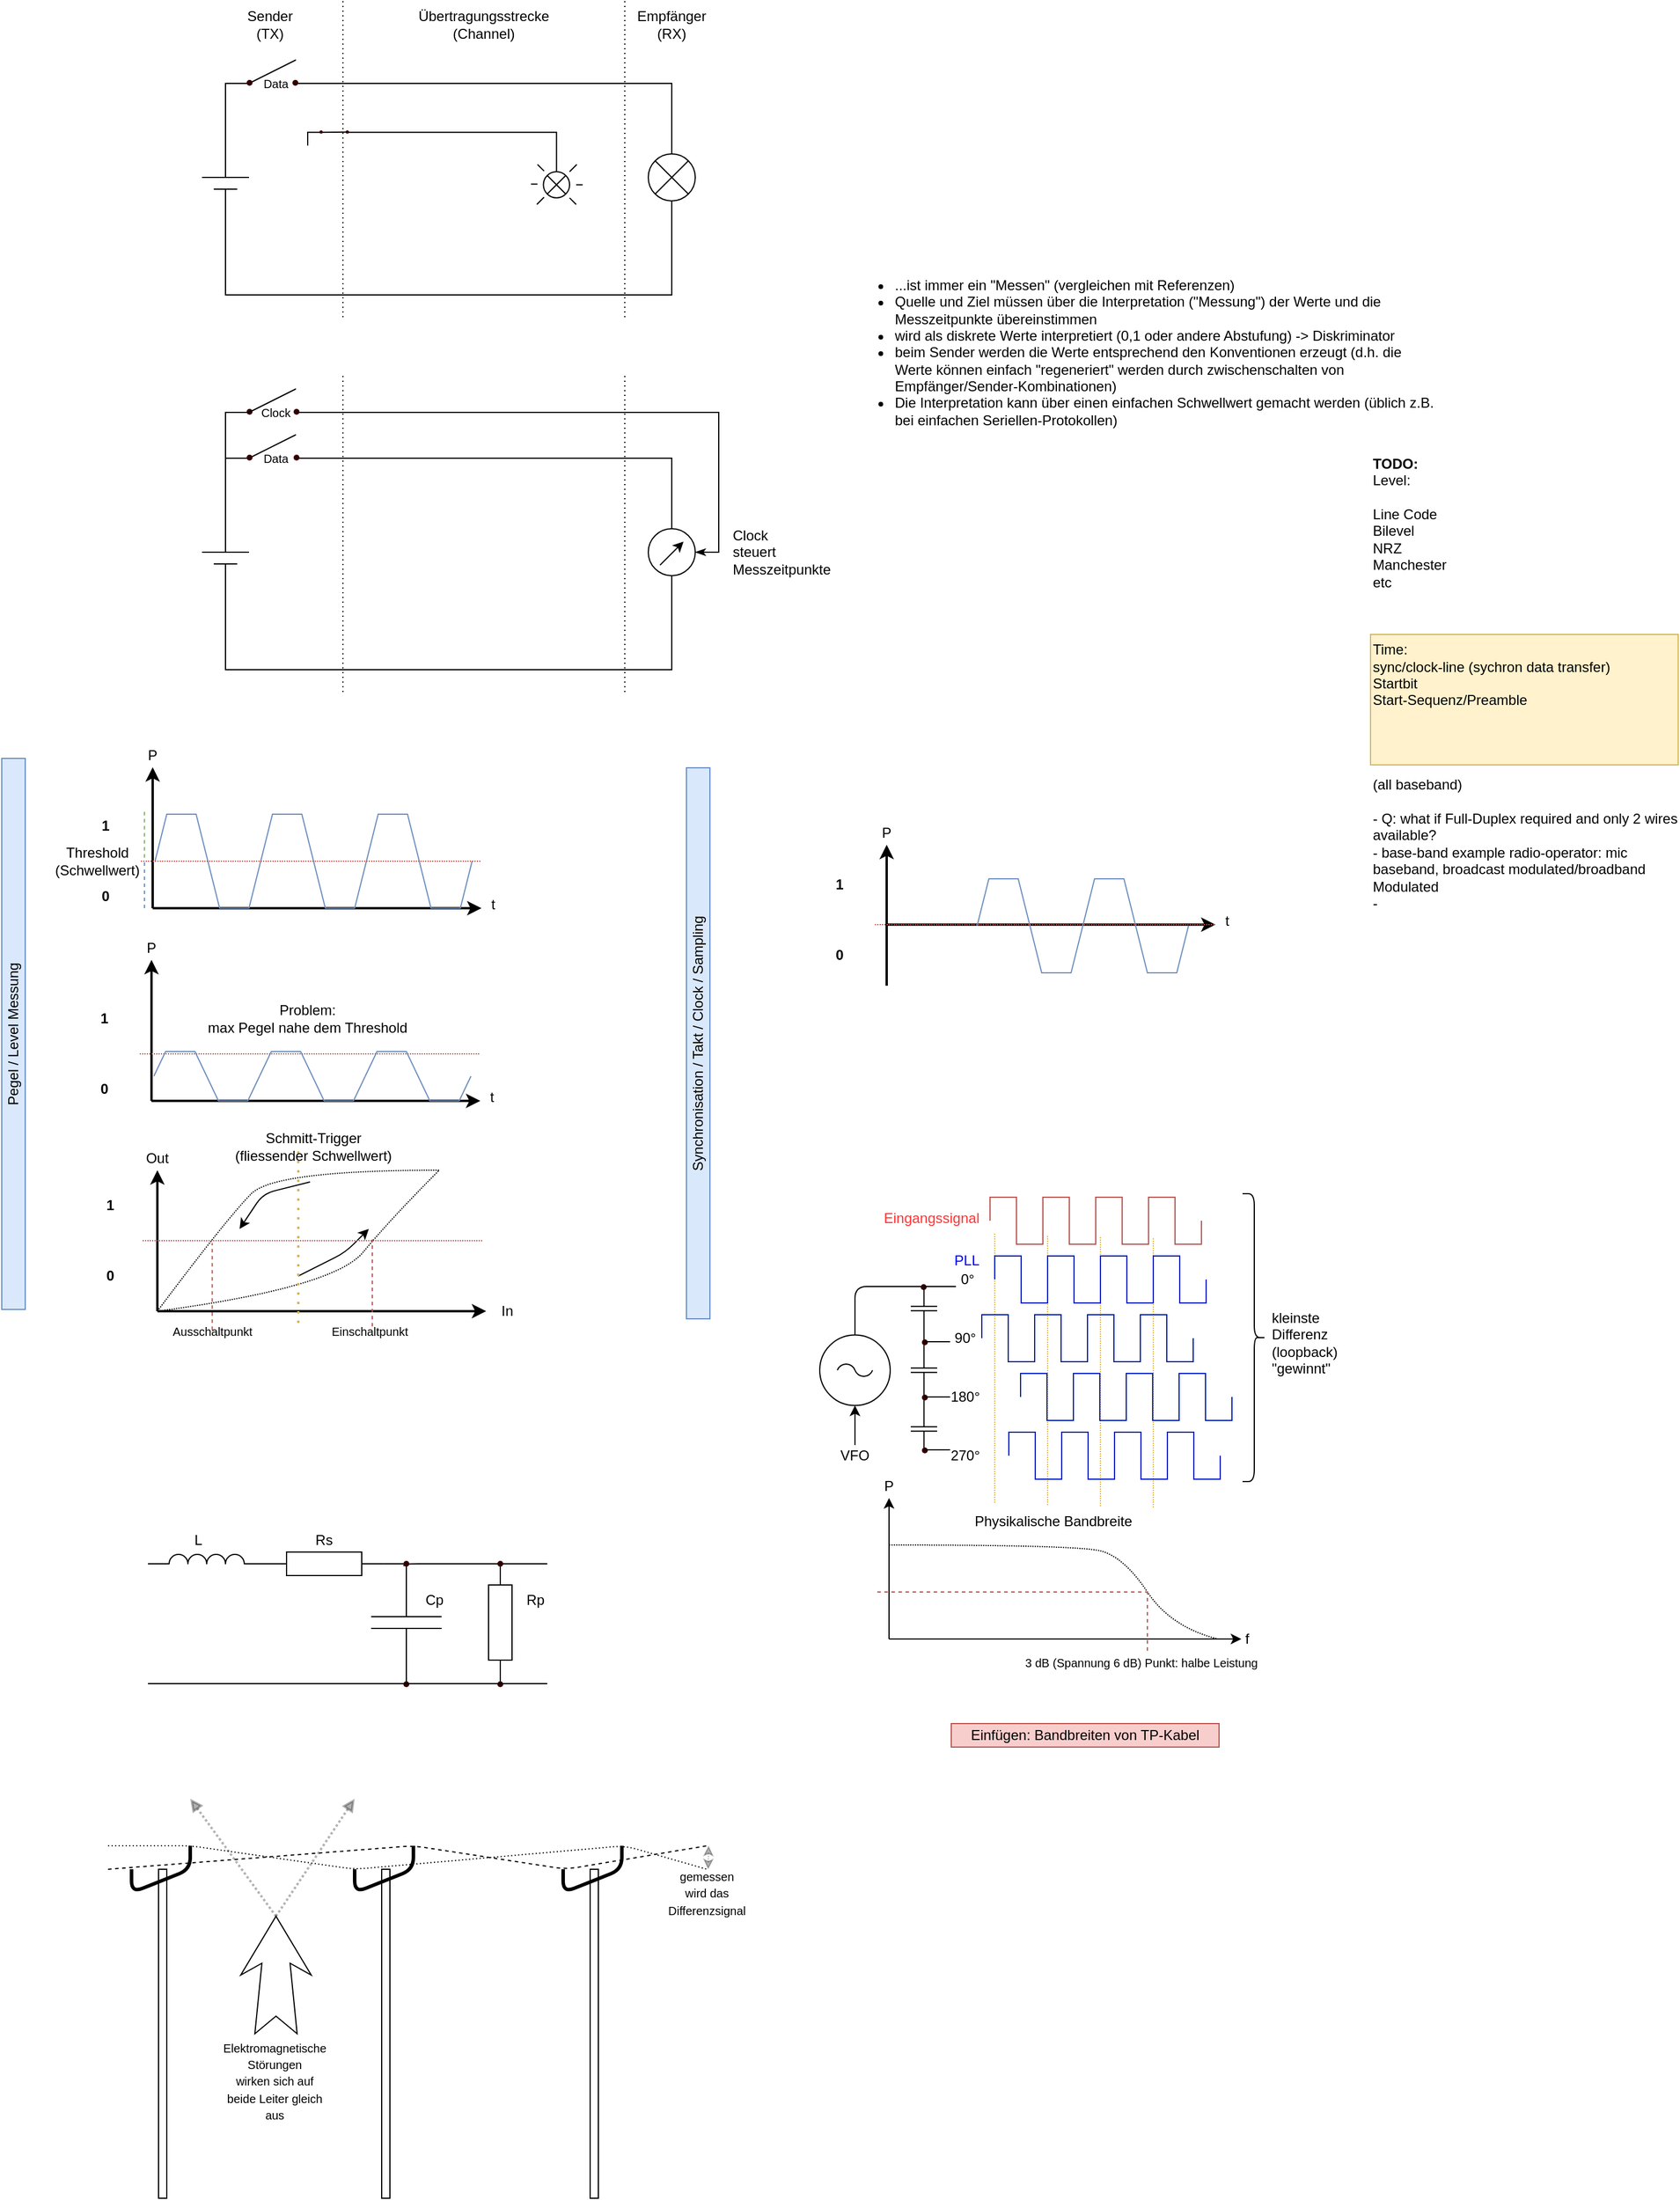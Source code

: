 <mxfile version="13.7.3" type="github">
  <diagram id="912Zr3RTYpiyvAySCrGM" name="Page-1">
    <mxGraphModel dx="1185" dy="770" grid="0" gridSize="10" guides="1" tooltips="1" connect="1" arrows="1" fold="1" page="1" pageScale="1" pageWidth="1169" pageHeight="827" math="0" shadow="0">
      <root>
        <mxCell id="0" />
        <mxCell id="1" parent="0" />
        <mxCell id="sJ7a5gjdhDYtSohT_rVU-1" value="" style="endArrow=none;html=1;" parent="1" edge="1">
          <mxGeometry width="50" height="50" relative="1" as="geometry">
            <mxPoint x="200" y="200" as="sourcePoint" />
            <mxPoint x="240" y="200" as="targetPoint" />
          </mxGeometry>
        </mxCell>
        <mxCell id="sJ7a5gjdhDYtSohT_rVU-2" value="" style="endArrow=none;html=1;" parent="1" edge="1">
          <mxGeometry width="50" height="50" relative="1" as="geometry">
            <mxPoint x="210" y="210" as="sourcePoint" />
            <mxPoint x="230" y="210" as="targetPoint" />
          </mxGeometry>
        </mxCell>
        <mxCell id="sJ7a5gjdhDYtSohT_rVU-6" value="" style="endArrow=none;html=1;rounded=0;" parent="1" edge="1">
          <mxGeometry width="50" height="50" relative="1" as="geometry">
            <mxPoint x="280" y="120" as="sourcePoint" />
            <mxPoint x="600" y="190" as="targetPoint" />
            <Array as="points">
              <mxPoint x="600" y="120" />
            </Array>
          </mxGeometry>
        </mxCell>
        <mxCell id="sJ7a5gjdhDYtSohT_rVU-7" value="" style="endArrow=none;html=1;rounded=0;exitX=0.5;exitY=1;exitDx=0;exitDy=0;" parent="1" source="sJ7a5gjdhDYtSohT_rVU-8" edge="1">
          <mxGeometry width="50" height="50" relative="1" as="geometry">
            <mxPoint x="600" y="230" as="sourcePoint" />
            <mxPoint x="220" y="210" as="targetPoint" />
            <Array as="points">
              <mxPoint x="600" y="300" />
              <mxPoint x="415" y="300" />
              <mxPoint x="220" y="300" />
            </Array>
          </mxGeometry>
        </mxCell>
        <mxCell id="sJ7a5gjdhDYtSohT_rVU-8" value="" style="ellipse;whiteSpace=wrap;html=1;aspect=fixed;" parent="1" vertex="1">
          <mxGeometry x="580" y="180" width="40" height="40" as="geometry" />
        </mxCell>
        <mxCell id="sJ7a5gjdhDYtSohT_rVU-9" value="" style="endArrow=none;html=1;exitX=0;exitY=1;exitDx=0;exitDy=0;entryX=1;entryY=0;entryDx=0;entryDy=0;" parent="1" source="sJ7a5gjdhDYtSohT_rVU-8" target="sJ7a5gjdhDYtSohT_rVU-8" edge="1">
          <mxGeometry width="50" height="50" relative="1" as="geometry">
            <mxPoint x="560" y="500" as="sourcePoint" />
            <mxPoint x="610" y="450" as="targetPoint" />
          </mxGeometry>
        </mxCell>
        <mxCell id="sJ7a5gjdhDYtSohT_rVU-10" value="" style="endArrow=none;html=1;exitX=0;exitY=0;exitDx=0;exitDy=0;entryX=1;entryY=1;entryDx=0;entryDy=0;" parent="1" source="sJ7a5gjdhDYtSohT_rVU-8" target="sJ7a5gjdhDYtSohT_rVU-8" edge="1">
          <mxGeometry width="50" height="50" relative="1" as="geometry">
            <mxPoint x="560" y="500" as="sourcePoint" />
            <mxPoint x="610" y="450" as="targetPoint" />
          </mxGeometry>
        </mxCell>
        <mxCell id="sJ7a5gjdhDYtSohT_rVU-11" value="" style="endArrow=none;html=1;rounded=0;" parent="1" edge="1">
          <mxGeometry width="50" height="50" relative="1" as="geometry">
            <mxPoint x="220" y="200" as="sourcePoint" />
            <mxPoint x="240" y="120" as="targetPoint" />
            <Array as="points">
              <mxPoint x="220" y="120" />
            </Array>
          </mxGeometry>
        </mxCell>
        <mxCell id="sJ7a5gjdhDYtSohT_rVU-12" value="" style="endArrow=none;html=1;" parent="1" edge="1">
          <mxGeometry width="50" height="50" relative="1" as="geometry">
            <mxPoint x="240" y="120" as="sourcePoint" />
            <mxPoint x="280" y="100" as="targetPoint" />
          </mxGeometry>
        </mxCell>
        <mxCell id="sJ7a5gjdhDYtSohT_rVU-16" value="" style="ellipse;whiteSpace=wrap;html=1;aspect=fixed;fillColor=#330000;strokeColor=none;" parent="1" vertex="1">
          <mxGeometry x="238" y="117" width="5" height="5" as="geometry" />
        </mxCell>
        <mxCell id="sJ7a5gjdhDYtSohT_rVU-17" value="" style="endArrow=none;dashed=1;html=1;dashPattern=1 3;strokeWidth=1;" parent="1" edge="1">
          <mxGeometry width="50" height="50" relative="1" as="geometry">
            <mxPoint x="320" y="50" as="sourcePoint" />
            <mxPoint x="320" y="320" as="targetPoint" />
          </mxGeometry>
        </mxCell>
        <mxCell id="sJ7a5gjdhDYtSohT_rVU-18" value="" style="endArrow=none;dashed=1;html=1;dashPattern=1 3;strokeWidth=1;" parent="1" edge="1">
          <mxGeometry width="50" height="50" relative="1" as="geometry">
            <mxPoint x="560" y="50" as="sourcePoint" />
            <mxPoint x="560" y="320" as="targetPoint" />
          </mxGeometry>
        </mxCell>
        <mxCell id="sJ7a5gjdhDYtSohT_rVU-20" value="Sender&lt;br&gt;(TX)" style="text;html=1;strokeColor=none;fillColor=none;align=center;verticalAlign=middle;whiteSpace=wrap;rounded=0;" parent="1" vertex="1">
          <mxGeometry x="238" y="60" width="40" height="20" as="geometry" />
        </mxCell>
        <mxCell id="sJ7a5gjdhDYtSohT_rVU-21" value="Übertragungsstrecke&lt;br&gt;(Channel)" style="text;html=1;strokeColor=none;fillColor=none;align=center;verticalAlign=middle;whiteSpace=wrap;rounded=0;" parent="1" vertex="1">
          <mxGeometry x="420" y="60" width="40" height="20" as="geometry" />
        </mxCell>
        <mxCell id="sJ7a5gjdhDYtSohT_rVU-22" value="Empfänger&lt;br&gt;(RX)" style="text;html=1;strokeColor=none;fillColor=none;align=center;verticalAlign=middle;whiteSpace=wrap;rounded=0;" parent="1" vertex="1">
          <mxGeometry x="580" y="60" width="40" height="20" as="geometry" />
        </mxCell>
        <mxCell id="sJ7a5gjdhDYtSohT_rVU-23" value="" style="endArrow=none;html=1;" parent="1" edge="1">
          <mxGeometry width="50" height="50" relative="1" as="geometry">
            <mxPoint x="200" y="519.0" as="sourcePoint" />
            <mxPoint x="240" y="519.0" as="targetPoint" />
          </mxGeometry>
        </mxCell>
        <mxCell id="sJ7a5gjdhDYtSohT_rVU-24" value="" style="endArrow=none;html=1;" parent="1" edge="1">
          <mxGeometry width="50" height="50" relative="1" as="geometry">
            <mxPoint x="210" y="529.0" as="sourcePoint" />
            <mxPoint x="230" y="529.0" as="targetPoint" />
          </mxGeometry>
        </mxCell>
        <mxCell id="sJ7a5gjdhDYtSohT_rVU-25" value="" style="endArrow=none;html=1;rounded=0;" parent="1" edge="1">
          <mxGeometry width="50" height="50" relative="1" as="geometry">
            <mxPoint x="280" y="439.0" as="sourcePoint" />
            <mxPoint x="600" y="509.0" as="targetPoint" />
            <Array as="points">
              <mxPoint x="600" y="439" />
            </Array>
          </mxGeometry>
        </mxCell>
        <mxCell id="sJ7a5gjdhDYtSohT_rVU-26" value="" style="endArrow=none;html=1;rounded=0;exitX=0.5;exitY=1;exitDx=0;exitDy=0;" parent="1" source="sJ7a5gjdhDYtSohT_rVU-27" edge="1">
          <mxGeometry width="50" height="50" relative="1" as="geometry">
            <mxPoint x="600" y="549" as="sourcePoint" />
            <mxPoint x="220" y="529.0" as="targetPoint" />
            <Array as="points">
              <mxPoint x="600" y="619" />
              <mxPoint x="415" y="619" />
              <mxPoint x="220" y="619" />
            </Array>
          </mxGeometry>
        </mxCell>
        <mxCell id="sJ7a5gjdhDYtSohT_rVU-27" value="" style="ellipse;whiteSpace=wrap;html=1;aspect=fixed;" parent="1" vertex="1">
          <mxGeometry x="580" y="499" width="40" height="40" as="geometry" />
        </mxCell>
        <mxCell id="sJ7a5gjdhDYtSohT_rVU-30" value="" style="endArrow=none;html=1;rounded=0;" parent="1" edge="1">
          <mxGeometry width="50" height="50" relative="1" as="geometry">
            <mxPoint x="220" y="519.0" as="sourcePoint" />
            <mxPoint x="240" y="439.0" as="targetPoint" />
            <Array as="points">
              <mxPoint x="220" y="439" />
            </Array>
          </mxGeometry>
        </mxCell>
        <mxCell id="sJ7a5gjdhDYtSohT_rVU-31" value="" style="endArrow=none;html=1;" parent="1" edge="1">
          <mxGeometry width="50" height="50" relative="1" as="geometry">
            <mxPoint x="240" y="439.0" as="sourcePoint" />
            <mxPoint x="280" y="419.0" as="targetPoint" />
          </mxGeometry>
        </mxCell>
        <mxCell id="sJ7a5gjdhDYtSohT_rVU-32" value="" style="ellipse;whiteSpace=wrap;html=1;aspect=fixed;fillColor=#330000;strokeColor=none;" parent="1" vertex="1">
          <mxGeometry x="238" y="436" width="5" height="5" as="geometry" />
        </mxCell>
        <mxCell id="sJ7a5gjdhDYtSohT_rVU-33" value="" style="endArrow=none;dashed=1;html=1;dashPattern=1 3;strokeWidth=1;" parent="1" edge="1">
          <mxGeometry width="50" height="50" relative="1" as="geometry">
            <mxPoint x="320" y="369" as="sourcePoint" />
            <mxPoint x="320" y="639.0" as="targetPoint" />
          </mxGeometry>
        </mxCell>
        <mxCell id="sJ7a5gjdhDYtSohT_rVU-34" value="" style="endArrow=none;dashed=1;html=1;dashPattern=1 3;strokeWidth=1;" parent="1" edge="1">
          <mxGeometry width="50" height="50" relative="1" as="geometry">
            <mxPoint x="560" y="369" as="sourcePoint" />
            <mxPoint x="560" y="639.0" as="targetPoint" />
          </mxGeometry>
        </mxCell>
        <mxCell id="sJ7a5gjdhDYtSohT_rVU-38" value="" style="ellipse;whiteSpace=wrap;html=1;aspect=fixed;fillColor=#330000;strokeColor=none;" parent="1" vertex="1">
          <mxGeometry x="238" y="397" width="5" height="5" as="geometry" />
        </mxCell>
        <mxCell id="sJ7a5gjdhDYtSohT_rVU-39" value="" style="endArrow=none;html=1;" parent="1" edge="1">
          <mxGeometry width="50" height="50" relative="1" as="geometry">
            <mxPoint x="240" y="400" as="sourcePoint" />
            <mxPoint x="280" y="380" as="targetPoint" />
          </mxGeometry>
        </mxCell>
        <mxCell id="sJ7a5gjdhDYtSohT_rVU-40" value="" style="endArrow=none;html=1;rounded=0;" parent="1" edge="1">
          <mxGeometry width="50" height="50" relative="1" as="geometry">
            <mxPoint x="220" y="480" as="sourcePoint" />
            <mxPoint x="240" y="400" as="targetPoint" />
            <Array as="points">
              <mxPoint x="220" y="400" />
            </Array>
          </mxGeometry>
        </mxCell>
        <mxCell id="sJ7a5gjdhDYtSohT_rVU-41" value="Data" style="text;html=1;strokeColor=none;fillColor=none;align=center;verticalAlign=middle;whiteSpace=wrap;rounded=0;fontSize=10;" parent="1" vertex="1">
          <mxGeometry x="243" y="109.5" width="40" height="20" as="geometry" />
        </mxCell>
        <mxCell id="sJ7a5gjdhDYtSohT_rVU-42" value="Data" style="text;html=1;strokeColor=none;fillColor=none;align=center;verticalAlign=middle;whiteSpace=wrap;rounded=0;fontSize=10;" parent="1" vertex="1">
          <mxGeometry x="243" y="428.5" width="40" height="20" as="geometry" />
        </mxCell>
        <mxCell id="sJ7a5gjdhDYtSohT_rVU-43" value="Clock" style="text;html=1;strokeColor=none;fillColor=none;align=center;verticalAlign=middle;whiteSpace=wrap;rounded=0;fontSize=10;" parent="1" vertex="1">
          <mxGeometry x="243" y="389.5" width="40" height="20" as="geometry" />
        </mxCell>
        <mxCell id="sJ7a5gjdhDYtSohT_rVU-44" value="" style="endArrow=classicThin;html=1;rounded=0;entryX=1;entryY=0.5;entryDx=0;entryDy=0;endFill=1;" parent="1" target="sJ7a5gjdhDYtSohT_rVU-27" edge="1">
          <mxGeometry width="50" height="50" relative="1" as="geometry">
            <mxPoint x="280" y="400" as="sourcePoint" />
            <mxPoint x="640" y="540" as="targetPoint" />
            <Array as="points">
              <mxPoint x="640" y="400" />
              <mxPoint x="640" y="519" />
            </Array>
          </mxGeometry>
        </mxCell>
        <mxCell id="sJ7a5gjdhDYtSohT_rVU-46" value="" style="endArrow=classic;html=1;strokeWidth=1;fontSize=10;" parent="1" edge="1">
          <mxGeometry width="50" height="50" relative="1" as="geometry">
            <mxPoint x="590" y="530" as="sourcePoint" />
            <mxPoint x="610" y="510" as="targetPoint" />
          </mxGeometry>
        </mxCell>
        <mxCell id="SCZseLFrCrhYVlRCKKbG-1" value="Clock&lt;br&gt;steuert&lt;br&gt;Messzeitpunkte" style="text;html=1;strokeColor=none;fillColor=none;align=left;verticalAlign=middle;whiteSpace=wrap;rounded=0;" parent="1" vertex="1">
          <mxGeometry x="650" y="509" width="40" height="20" as="geometry" />
        </mxCell>
        <mxCell id="SCZseLFrCrhYVlRCKKbG-12" value="" style="ellipse;whiteSpace=wrap;html=1;aspect=fixed;fillColor=#330000;strokeColor=none;" parent="1" vertex="1">
          <mxGeometry x="277" y="117" width="5" height="5" as="geometry" />
        </mxCell>
        <mxCell id="SCZseLFrCrhYVlRCKKbG-22" value="" style="group" parent="1" vertex="1" connectable="0">
          <mxGeometry x="290" y="160" width="234.16" height="63" as="geometry" />
        </mxCell>
        <mxCell id="SCZseLFrCrhYVlRCKKbG-4" value="" style="endArrow=none;html=1;rounded=0;" parent="SCZseLFrCrhYVlRCKKbG-22" edge="1">
          <mxGeometry width="50" height="50" relative="1" as="geometry">
            <mxPoint x="33.451" y="1.673" as="sourcePoint" />
            <mxPoint x="211.859" y="40.699" as="targetPoint" />
            <Array as="points">
              <mxPoint x="211.859" y="1.673" />
            </Array>
          </mxGeometry>
        </mxCell>
        <mxCell id="SCZseLFrCrhYVlRCKKbG-5" value="" style="ellipse;whiteSpace=wrap;html=1;aspect=fixed;" parent="SCZseLFrCrhYVlRCKKbG-22" vertex="1">
          <mxGeometry x="200.709" y="35.124" width="22.301" height="22.301" as="geometry" />
        </mxCell>
        <mxCell id="SCZseLFrCrhYVlRCKKbG-6" value="" style="endArrow=none;html=1;exitX=0;exitY=1;exitDx=0;exitDy=0;entryX=1;entryY=0;entryDx=0;entryDy=0;" parent="SCZseLFrCrhYVlRCKKbG-22" source="SCZseLFrCrhYVlRCKKbG-5" target="SCZseLFrCrhYVlRCKKbG-5" edge="1">
          <mxGeometry width="50" height="50" relative="1" as="geometry">
            <mxPoint x="189.558" y="213.531" as="sourcePoint" />
            <mxPoint x="217.434" y="185.655" as="targetPoint" />
          </mxGeometry>
        </mxCell>
        <mxCell id="SCZseLFrCrhYVlRCKKbG-7" value="" style="endArrow=none;html=1;exitX=0;exitY=0;exitDx=0;exitDy=0;entryX=1;entryY=1;entryDx=0;entryDy=0;" parent="SCZseLFrCrhYVlRCKKbG-22" source="SCZseLFrCrhYVlRCKKbG-5" target="SCZseLFrCrhYVlRCKKbG-5" edge="1">
          <mxGeometry width="50" height="50" relative="1" as="geometry">
            <mxPoint x="189.558" y="213.531" as="sourcePoint" />
            <mxPoint x="217.434" y="185.655" as="targetPoint" />
          </mxGeometry>
        </mxCell>
        <mxCell id="SCZseLFrCrhYVlRCKKbG-8" value="" style="endArrow=none;html=1;rounded=0;" parent="SCZseLFrCrhYVlRCKKbG-22" edge="1">
          <mxGeometry width="50" height="50" relative="1" as="geometry">
            <mxPoint y="12.823" as="sourcePoint" />
            <mxPoint x="11.15" y="1.673" as="targetPoint" />
            <Array as="points">
              <mxPoint y="1.673" />
            </Array>
          </mxGeometry>
        </mxCell>
        <mxCell id="SCZseLFrCrhYVlRCKKbG-9" value="" style="endArrow=none;html=1;entryX=1;entryY=0.5;entryDx=0;entryDy=0;" parent="SCZseLFrCrhYVlRCKKbG-22" edge="1">
          <mxGeometry width="50" height="50" relative="1" as="geometry">
            <mxPoint x="11.15" y="1.673" as="sourcePoint" />
            <mxPoint x="35.124" y="1.394" as="targetPoint" />
          </mxGeometry>
        </mxCell>
        <mxCell id="SCZseLFrCrhYVlRCKKbG-10" value="" style="ellipse;whiteSpace=wrap;html=1;aspect=fixed;fillColor=#330000;strokeColor=none;" parent="SCZseLFrCrhYVlRCKKbG-22" vertex="1">
          <mxGeometry x="10.035" width="2.788" height="2.788" as="geometry" />
        </mxCell>
        <mxCell id="SCZseLFrCrhYVlRCKKbG-13" value="" style="ellipse;whiteSpace=wrap;html=1;aspect=fixed;fillColor=#330000;strokeColor=none;" parent="SCZseLFrCrhYVlRCKKbG-22" vertex="1">
          <mxGeometry x="32.336" width="2.788" height="2.788" as="geometry" />
        </mxCell>
        <mxCell id="SCZseLFrCrhYVlRCKKbG-14" value="" style="endArrow=none;html=1;" parent="SCZseLFrCrhYVlRCKKbG-22" edge="1">
          <mxGeometry width="50" height="50" relative="1" as="geometry">
            <mxPoint x="223.01" y="35.124" as="sourcePoint" />
            <mxPoint x="229.142" y="28.991" as="targetPoint" />
          </mxGeometry>
        </mxCell>
        <mxCell id="SCZseLFrCrhYVlRCKKbG-16" value="" style="endArrow=none;html=1;" parent="SCZseLFrCrhYVlRCKKbG-22" edge="1">
          <mxGeometry width="50" height="50" relative="1" as="geometry">
            <mxPoint x="228.585" y="46.274" as="sourcePoint" />
            <mxPoint x="234.16" y="46.274" as="targetPoint" />
          </mxGeometry>
        </mxCell>
        <mxCell id="SCZseLFrCrhYVlRCKKbG-17" value="" style="endArrow=none;html=1;" parent="SCZseLFrCrhYVlRCKKbG-22" edge="1">
          <mxGeometry width="50" height="50" relative="1" as="geometry">
            <mxPoint x="223.01" y="57.425" as="sourcePoint" />
            <mxPoint x="228.585" y="63" as="targetPoint" />
          </mxGeometry>
        </mxCell>
        <mxCell id="SCZseLFrCrhYVlRCKKbG-21" value="" style="group;flipH=1;flipV=1;rotation=-180;" parent="SCZseLFrCrhYVlRCKKbG-22" vertex="1" connectable="0">
          <mxGeometry x="190.116" y="28.991" width="11.15" height="34.009" as="geometry" />
        </mxCell>
        <mxCell id="SCZseLFrCrhYVlRCKKbG-18" value="" style="endArrow=none;html=1;" parent="SCZseLFrCrhYVlRCKKbG-21" edge="1">
          <mxGeometry width="50" height="50" relative="1" as="geometry">
            <mxPoint x="11.15" y="27.876" as="sourcePoint" />
            <mxPoint x="5.018" y="34.009" as="targetPoint" />
          </mxGeometry>
        </mxCell>
        <mxCell id="SCZseLFrCrhYVlRCKKbG-19" value="" style="endArrow=none;html=1;" parent="SCZseLFrCrhYVlRCKKbG-21" edge="1">
          <mxGeometry width="50" height="50" relative="1" as="geometry">
            <mxPoint x="5.575" y="16.726" as="sourcePoint" />
            <mxPoint y="16.726" as="targetPoint" />
          </mxGeometry>
        </mxCell>
        <mxCell id="SCZseLFrCrhYVlRCKKbG-20" value="" style="endArrow=none;html=1;" parent="SCZseLFrCrhYVlRCKKbG-21" edge="1">
          <mxGeometry width="50" height="50" relative="1" as="geometry">
            <mxPoint x="11.15" y="5.575" as="sourcePoint" />
            <mxPoint x="5.575" as="targetPoint" />
          </mxGeometry>
        </mxCell>
        <mxCell id="SCZseLFrCrhYVlRCKKbG-132" value="Einfügen: Bandbreiten von TP-Kabel" style="text;html=1;strokeColor=#b85450;fillColor=#f8cecc;align=center;verticalAlign=middle;whiteSpace=wrap;rounded=0;fontSize=12;" parent="1" vertex="1">
          <mxGeometry x="838" y="1516" width="228" height="20" as="geometry" />
        </mxCell>
        <mxCell id="SCZseLFrCrhYVlRCKKbG-207" value="Pegel / Level Messung" style="text;html=1;strokeColor=#6c8ebf;fillColor=#dae8fc;align=center;verticalAlign=middle;whiteSpace=wrap;rounded=0;fontSize=12;rotation=-90;" parent="1" vertex="1">
          <mxGeometry x="-195" y="919" width="469" height="20" as="geometry" />
        </mxCell>
        <mxCell id="lTmBYxLJnF9V94jLEyZx-1" value="" style="group" vertex="1" connectable="0" parent="1">
          <mxGeometry x="726" y="1065" width="423" height="267" as="geometry" />
        </mxCell>
        <mxCell id="SCZseLFrCrhYVlRCKKbG-59" value="0°" style="text;html=1;strokeColor=none;fillColor=none;align=center;verticalAlign=middle;whiteSpace=wrap;rounded=0;" parent="lTmBYxLJnF9V94jLEyZx-1" vertex="1">
          <mxGeometry x="106" y="63" width="40" height="20" as="geometry" />
        </mxCell>
        <mxCell id="SCZseLFrCrhYVlRCKKbG-60" value="90°" style="text;html=1;strokeColor=none;fillColor=none;align=center;verticalAlign=middle;whiteSpace=wrap;rounded=0;" parent="lTmBYxLJnF9V94jLEyZx-1" vertex="1">
          <mxGeometry x="104" y="113" width="40" height="20" as="geometry" />
        </mxCell>
        <mxCell id="SCZseLFrCrhYVlRCKKbG-61" value="180°" style="text;html=1;strokeColor=none;fillColor=none;align=center;verticalAlign=middle;whiteSpace=wrap;rounded=0;" parent="lTmBYxLJnF9V94jLEyZx-1" vertex="1">
          <mxGeometry x="104" y="163" width="40" height="20" as="geometry" />
        </mxCell>
        <mxCell id="SCZseLFrCrhYVlRCKKbG-62" value="270°" style="text;html=1;strokeColor=none;fillColor=none;align=center;verticalAlign=middle;whiteSpace=wrap;rounded=0;" parent="lTmBYxLJnF9V94jLEyZx-1" vertex="1">
          <mxGeometry x="104" y="213" width="40" height="20" as="geometry" />
        </mxCell>
        <mxCell id="SCZseLFrCrhYVlRCKKbG-163" value="" style="endArrow=none;dashed=1;html=1;dashPattern=1 1;strokeWidth=1;fontSize=12;fillColor=#fff2cc;strokeColor=#d6b656;" parent="lTmBYxLJnF9V94jLEyZx-1" edge="1">
          <mxGeometry width="50" height="50" relative="1" as="geometry">
            <mxPoint x="149" y="263" as="sourcePoint" />
            <mxPoint x="149" y="33" as="targetPoint" />
          </mxGeometry>
        </mxCell>
        <mxCell id="SCZseLFrCrhYVlRCKKbG-164" value="" style="endArrow=none;dashed=1;html=1;dashPattern=1 1;strokeWidth=1;fontSize=12;fillColor=#fff2cc;strokeColor=#d6b656;" parent="lTmBYxLJnF9V94jLEyZx-1" edge="1">
          <mxGeometry width="50" height="50" relative="1" as="geometry">
            <mxPoint x="194" y="265" as="sourcePoint" />
            <mxPoint x="194" y="35" as="targetPoint" />
          </mxGeometry>
        </mxCell>
        <mxCell id="SCZseLFrCrhYVlRCKKbG-165" value="" style="endArrow=none;dashed=1;html=1;dashPattern=1 1;strokeWidth=1;fontSize=12;fillColor=#fff2cc;strokeColor=#d6b656;" parent="lTmBYxLJnF9V94jLEyZx-1" edge="1">
          <mxGeometry width="50" height="50" relative="1" as="geometry">
            <mxPoint x="239" y="266" as="sourcePoint" />
            <mxPoint x="239" y="36" as="targetPoint" />
          </mxGeometry>
        </mxCell>
        <mxCell id="SCZseLFrCrhYVlRCKKbG-166" value="" style="endArrow=none;dashed=1;html=1;dashPattern=1 1;strokeWidth=1;fontSize=12;fillColor=#fff2cc;strokeColor=#d6b656;" parent="lTmBYxLJnF9V94jLEyZx-1" edge="1">
          <mxGeometry width="50" height="50" relative="1" as="geometry">
            <mxPoint x="284" y="267" as="sourcePoint" />
            <mxPoint x="284" y="37" as="targetPoint" />
          </mxGeometry>
        </mxCell>
        <mxCell id="SCZseLFrCrhYVlRCKKbG-167" value="" style="pointerEvents=1;verticalLabelPosition=bottom;shadow=0;dashed=0;align=center;html=1;verticalAlign=top;shape=mxgraph.electrical.signal_sources.ac_source;fontSize=12;" parent="lTmBYxLJnF9V94jLEyZx-1" vertex="1">
          <mxGeometry y="120.25" width="60" height="60" as="geometry" />
        </mxCell>
        <mxCell id="SCZseLFrCrhYVlRCKKbG-169" value="" style="pointerEvents=1;verticalLabelPosition=bottom;shadow=0;dashed=0;align=center;html=1;verticalAlign=top;shape=mxgraph.electrical.capacitors.capacitor_1;fontSize=12;rotation=-90;" parent="lTmBYxLJnF9V94jLEyZx-1" vertex="1">
          <mxGeometry x="70" y="86.5" width="37.5" height="22.5" as="geometry" />
        </mxCell>
        <mxCell id="SCZseLFrCrhYVlRCKKbG-171" value="" style="pointerEvents=1;verticalLabelPosition=bottom;shadow=0;dashed=0;align=center;html=1;verticalAlign=top;shape=mxgraph.electrical.capacitors.capacitor_1;fontSize=12;rotation=-90;" parent="lTmBYxLJnF9V94jLEyZx-1" vertex="1">
          <mxGeometry x="70" y="189" width="37.5" height="22.5" as="geometry" />
        </mxCell>
        <mxCell id="SCZseLFrCrhYVlRCKKbG-172" value="" style="pointerEvents=1;verticalLabelPosition=bottom;shadow=0;dashed=0;align=center;html=1;verticalAlign=top;shape=mxgraph.electrical.capacitors.capacitor_1;fontSize=12;rotation=-90;" parent="lTmBYxLJnF9V94jLEyZx-1" vertex="1">
          <mxGeometry x="70" y="139" width="37.5" height="22.5" as="geometry" />
        </mxCell>
        <mxCell id="SCZseLFrCrhYVlRCKKbG-173" value="" style="endArrow=none;html=1;strokeWidth=1;fontSize=12;entryX=0;entryY=0.5;entryDx=0;entryDy=0;entryPerimeter=0;exitX=1;exitY=0.5;exitDx=0;exitDy=0;exitPerimeter=0;" parent="lTmBYxLJnF9V94jLEyZx-1" source="SCZseLFrCrhYVlRCKKbG-172" target="SCZseLFrCrhYVlRCKKbG-169" edge="1">
          <mxGeometry width="50" height="50" relative="1" as="geometry">
            <mxPoint x="392" y="119" as="sourcePoint" />
            <mxPoint x="442" y="69" as="targetPoint" />
          </mxGeometry>
        </mxCell>
        <mxCell id="SCZseLFrCrhYVlRCKKbG-175" value="" style="endArrow=none;html=1;strokeWidth=1;fontSize=12;entryX=0;entryY=0.5;entryDx=0;entryDy=0;entryPerimeter=0;exitX=1;exitY=0.5;exitDx=0;exitDy=0;exitPerimeter=0;" parent="lTmBYxLJnF9V94jLEyZx-1" source="SCZseLFrCrhYVlRCKKbG-171" target="SCZseLFrCrhYVlRCKKbG-172" edge="1">
          <mxGeometry width="50" height="50" relative="1" as="geometry">
            <mxPoint x="74" y="209" as="sourcePoint" />
            <mxPoint x="300" y="129" as="targetPoint" />
          </mxGeometry>
        </mxCell>
        <mxCell id="SCZseLFrCrhYVlRCKKbG-176" value="" style="endArrow=none;html=1;strokeWidth=1;fontSize=12;exitX=0.5;exitY=0;exitDx=0;exitDy=0;exitPerimeter=0;entryX=1;entryY=0.5;entryDx=0;entryDy=0;entryPerimeter=0;" parent="lTmBYxLJnF9V94jLEyZx-1" source="SCZseLFrCrhYVlRCKKbG-167" target="SCZseLFrCrhYVlRCKKbG-169" edge="1">
          <mxGeometry width="50" height="50" relative="1" as="geometry">
            <mxPoint x="250" y="203" as="sourcePoint" />
            <mxPoint x="300" y="153" as="targetPoint" />
            <Array as="points">
              <mxPoint x="30" y="79" />
            </Array>
          </mxGeometry>
        </mxCell>
        <mxCell id="SCZseLFrCrhYVlRCKKbG-177" value="" style="ellipse;whiteSpace=wrap;html=1;aspect=fixed;fillColor=#330000;strokeColor=none;" parent="lTmBYxLJnF9V94jLEyZx-1" vertex="1">
          <mxGeometry x="86" y="77" width="5" height="5" as="geometry" />
        </mxCell>
        <mxCell id="SCZseLFrCrhYVlRCKKbG-180" value="" style="endArrow=none;html=1;strokeWidth=1;fontSize=12;exitX=1;exitY=0.5;exitDx=0;exitDy=0;exitPerimeter=0;entryX=0.25;entryY=0.8;entryDx=0;entryDy=0;entryPerimeter=0;" parent="lTmBYxLJnF9V94jLEyZx-1" source="SCZseLFrCrhYVlRCKKbG-169" target="SCZseLFrCrhYVlRCKKbG-59" edge="1">
          <mxGeometry width="50" height="50" relative="1" as="geometry">
            <mxPoint x="250" y="203" as="sourcePoint" />
            <mxPoint x="300" y="153" as="targetPoint" />
          </mxGeometry>
        </mxCell>
        <mxCell id="SCZseLFrCrhYVlRCKKbG-181" value="" style="ellipse;whiteSpace=wrap;html=1;aspect=fixed;fillColor=#330000;strokeColor=none;" parent="lTmBYxLJnF9V94jLEyZx-1" vertex="1">
          <mxGeometry x="87" y="124" width="5" height="5" as="geometry" />
        </mxCell>
        <mxCell id="SCZseLFrCrhYVlRCKKbG-182" value="" style="endArrow=none;html=1;strokeWidth=1;fontSize=12;exitX=1;exitY=0.5;exitDx=0;exitDy=0;exitPerimeter=0;entryX=0.25;entryY=0.8;entryDx=0;entryDy=0;entryPerimeter=0;" parent="lTmBYxLJnF9V94jLEyZx-1" edge="1">
          <mxGeometry width="50" height="50" relative="1" as="geometry">
            <mxPoint x="89.75" y="126" as="sourcePoint" />
            <mxPoint x="111" y="126" as="targetPoint" />
          </mxGeometry>
        </mxCell>
        <mxCell id="SCZseLFrCrhYVlRCKKbG-183" value="" style="ellipse;whiteSpace=wrap;html=1;aspect=fixed;fillColor=#330000;strokeColor=none;" parent="lTmBYxLJnF9V94jLEyZx-1" vertex="1">
          <mxGeometry x="87" y="171" width="5" height="5" as="geometry" />
        </mxCell>
        <mxCell id="SCZseLFrCrhYVlRCKKbG-184" value="" style="endArrow=none;html=1;strokeWidth=1;fontSize=12;exitX=1;exitY=0.5;exitDx=0;exitDy=0;exitPerimeter=0;entryX=0.25;entryY=0.8;entryDx=0;entryDy=0;entryPerimeter=0;" parent="lTmBYxLJnF9V94jLEyZx-1" edge="1">
          <mxGeometry width="50" height="50" relative="1" as="geometry">
            <mxPoint x="89.75" y="173" as="sourcePoint" />
            <mxPoint x="111" y="173" as="targetPoint" />
          </mxGeometry>
        </mxCell>
        <mxCell id="SCZseLFrCrhYVlRCKKbG-185" value="" style="ellipse;whiteSpace=wrap;html=1;aspect=fixed;fillColor=#330000;strokeColor=none;" parent="lTmBYxLJnF9V94jLEyZx-1" vertex="1">
          <mxGeometry x="87" y="216" width="5" height="5" as="geometry" />
        </mxCell>
        <mxCell id="SCZseLFrCrhYVlRCKKbG-186" value="" style="endArrow=none;html=1;strokeWidth=1;fontSize=12;exitX=1;exitY=0.5;exitDx=0;exitDy=0;exitPerimeter=0;entryX=0.25;entryY=0.8;entryDx=0;entryDy=0;entryPerimeter=0;" parent="lTmBYxLJnF9V94jLEyZx-1" edge="1">
          <mxGeometry width="50" height="50" relative="1" as="geometry">
            <mxPoint x="89.75" y="218" as="sourcePoint" />
            <mxPoint x="111" y="218" as="targetPoint" />
          </mxGeometry>
        </mxCell>
        <mxCell id="SCZseLFrCrhYVlRCKKbG-187" value="" style="endArrow=classic;html=1;strokeWidth=1;fontSize=12;entryX=0.5;entryY=1;entryDx=0;entryDy=0;entryPerimeter=0;" parent="lTmBYxLJnF9V94jLEyZx-1" target="SCZseLFrCrhYVlRCKKbG-167" edge="1">
          <mxGeometry width="50" height="50" relative="1" as="geometry">
            <mxPoint x="30" y="214" as="sourcePoint" />
            <mxPoint x="300" y="153" as="targetPoint" />
          </mxGeometry>
        </mxCell>
        <mxCell id="SCZseLFrCrhYVlRCKKbG-188" value="VFO" style="text;html=1;strokeColor=none;fillColor=none;align=center;verticalAlign=middle;whiteSpace=wrap;rounded=0;fontSize=12;" parent="lTmBYxLJnF9V94jLEyZx-1" vertex="1">
          <mxGeometry x="10" y="213" width="40" height="20" as="geometry" />
        </mxCell>
        <mxCell id="SCZseLFrCrhYVlRCKKbG-194" value="Eingangssignal" style="text;html=1;strokeColor=none;fillColor=none;align=right;verticalAlign=middle;whiteSpace=wrap;rounded=0;fontSize=12;fontColor=#FF3333;" parent="lTmBYxLJnF9V94jLEyZx-1" vertex="1">
          <mxGeometry x="98" y="11" width="40" height="20" as="geometry" />
        </mxCell>
        <mxCell id="SCZseLFrCrhYVlRCKKbG-195" value="PLL" style="text;html=1;strokeColor=none;fillColor=none;align=right;verticalAlign=middle;whiteSpace=wrap;rounded=0;fontSize=12;fontColor=#0000FF;" parent="lTmBYxLJnF9V94jLEyZx-1" vertex="1">
          <mxGeometry x="98" y="47" width="40" height="20" as="geometry" />
        </mxCell>
        <mxCell id="SCZseLFrCrhYVlRCKKbG-196" value="" style="shape=curlyBracket;whiteSpace=wrap;html=1;rounded=1;strokeColor=#000000;fontSize=12;align=right;flipH=1;" parent="lTmBYxLJnF9V94jLEyZx-1" vertex="1">
          <mxGeometry x="360" width="20" height="245" as="geometry" />
        </mxCell>
        <mxCell id="SCZseLFrCrhYVlRCKKbG-197" value="kleinste Differenz (loopback) &quot;gewinnt&quot;" style="text;html=1;strokeColor=none;fillColor=none;align=left;verticalAlign=middle;whiteSpace=wrap;rounded=0;fontSize=12;" parent="lTmBYxLJnF9V94jLEyZx-1" vertex="1">
          <mxGeometry x="383" y="116.5" width="40" height="20" as="geometry" />
        </mxCell>
        <mxCell id="SCZseLFrCrhYVlRCKKbG-198" value="" style="group" parent="lTmBYxLJnF9V94jLEyZx-1" vertex="1" connectable="0">
          <mxGeometry x="149" y="53" width="180" height="40" as="geometry" />
        </mxCell>
        <mxCell id="SCZseLFrCrhYVlRCKKbG-133" value="" style="pointerEvents=1;verticalLabelPosition=bottom;shadow=0;dashed=0;align=center;html=1;verticalAlign=top;shape=mxgraph.electrical.waveforms.square_wave;fontSize=12;fillColor=#0050ef;strokeColor=#001DBC;fontColor=#ffffff;" parent="SCZseLFrCrhYVlRCKKbG-198" vertex="1">
          <mxGeometry width="45" height="40" as="geometry" />
        </mxCell>
        <mxCell id="SCZseLFrCrhYVlRCKKbG-134" value="" style="pointerEvents=1;verticalLabelPosition=bottom;shadow=0;dashed=0;align=center;html=1;verticalAlign=top;shape=mxgraph.electrical.waveforms.square_wave;fontSize=12;fillColor=#0050ef;strokeColor=#001DBC;fontColor=#ffffff;" parent="SCZseLFrCrhYVlRCKKbG-198" vertex="1">
          <mxGeometry x="45" width="45" height="40" as="geometry" />
        </mxCell>
        <mxCell id="SCZseLFrCrhYVlRCKKbG-135" value="" style="pointerEvents=1;verticalLabelPosition=bottom;shadow=0;dashed=0;align=center;html=1;verticalAlign=top;shape=mxgraph.electrical.waveforms.square_wave;fontSize=12;fillColor=#0050ef;strokeColor=#001DBC;fontColor=#ffffff;" parent="SCZseLFrCrhYVlRCKKbG-198" vertex="1">
          <mxGeometry x="90" width="45" height="40" as="geometry" />
        </mxCell>
        <mxCell id="SCZseLFrCrhYVlRCKKbG-136" value="" style="pointerEvents=1;verticalLabelPosition=bottom;shadow=0;dashed=0;align=center;html=1;verticalAlign=top;shape=mxgraph.electrical.waveforms.square_wave;fontSize=12;fillColor=#0050ef;strokeColor=#001DBC;fontColor=#ffffff;" parent="SCZseLFrCrhYVlRCKKbG-198" vertex="1">
          <mxGeometry x="135" width="45" height="40" as="geometry" />
        </mxCell>
        <mxCell id="SCZseLFrCrhYVlRCKKbG-199" value="" style="group" parent="lTmBYxLJnF9V94jLEyZx-1" vertex="1" connectable="0">
          <mxGeometry x="145" y="3" width="180" height="40" as="geometry" />
        </mxCell>
        <mxCell id="SCZseLFrCrhYVlRCKKbG-190" value="" style="pointerEvents=1;verticalLabelPosition=bottom;shadow=0;dashed=0;align=center;html=1;verticalAlign=top;shape=mxgraph.electrical.waveforms.square_wave;fontSize=12;fillColor=#f8cecc;strokeColor=#b85450;" parent="SCZseLFrCrhYVlRCKKbG-199" vertex="1">
          <mxGeometry width="45" height="40" as="geometry" />
        </mxCell>
        <mxCell id="SCZseLFrCrhYVlRCKKbG-191" value="" style="pointerEvents=1;verticalLabelPosition=bottom;shadow=0;dashed=0;align=center;html=1;verticalAlign=top;shape=mxgraph.electrical.waveforms.square_wave;fontSize=12;fillColor=#f8cecc;strokeColor=#b85450;" parent="SCZseLFrCrhYVlRCKKbG-199" vertex="1">
          <mxGeometry x="45" width="45" height="40" as="geometry" />
        </mxCell>
        <mxCell id="SCZseLFrCrhYVlRCKKbG-192" value="" style="pointerEvents=1;verticalLabelPosition=bottom;shadow=0;dashed=0;align=center;html=1;verticalAlign=top;shape=mxgraph.electrical.waveforms.square_wave;fontSize=12;fillColor=#f8cecc;strokeColor=#b85450;" parent="SCZseLFrCrhYVlRCKKbG-199" vertex="1">
          <mxGeometry x="90" width="45" height="40" as="geometry" />
        </mxCell>
        <mxCell id="SCZseLFrCrhYVlRCKKbG-193" value="" style="pointerEvents=1;verticalLabelPosition=bottom;shadow=0;dashed=0;align=center;html=1;verticalAlign=top;shape=mxgraph.electrical.waveforms.square_wave;fontSize=12;fillColor=#f8cecc;strokeColor=#b85450;" parent="SCZseLFrCrhYVlRCKKbG-199" vertex="1">
          <mxGeometry x="135" width="45" height="40" as="geometry" />
        </mxCell>
        <mxCell id="SCZseLFrCrhYVlRCKKbG-200" value="" style="group" parent="lTmBYxLJnF9V94jLEyZx-1" vertex="1" connectable="0">
          <mxGeometry x="138" y="103" width="180" height="40" as="geometry" />
        </mxCell>
        <mxCell id="SCZseLFrCrhYVlRCKKbG-149" value="" style="pointerEvents=1;verticalLabelPosition=bottom;shadow=0;dashed=0;align=center;html=1;verticalAlign=top;shape=mxgraph.electrical.waveforms.square_wave;fontSize=12;fillColor=#0050ef;strokeColor=#001DBC;fontColor=#ffffff;" parent="SCZseLFrCrhYVlRCKKbG-200" vertex="1">
          <mxGeometry width="45" height="40" as="geometry" />
        </mxCell>
        <mxCell id="SCZseLFrCrhYVlRCKKbG-150" value="" style="pointerEvents=1;verticalLabelPosition=bottom;shadow=0;dashed=0;align=center;html=1;verticalAlign=top;shape=mxgraph.electrical.waveforms.square_wave;fontSize=12;fillColor=#0050ef;strokeColor=#001DBC;fontColor=#ffffff;" parent="SCZseLFrCrhYVlRCKKbG-200" vertex="1">
          <mxGeometry x="45" width="45" height="40" as="geometry" />
        </mxCell>
        <mxCell id="SCZseLFrCrhYVlRCKKbG-151" value="" style="pointerEvents=1;verticalLabelPosition=bottom;shadow=0;dashed=0;align=center;html=1;verticalAlign=top;shape=mxgraph.electrical.waveforms.square_wave;fontSize=12;fillColor=#0050ef;strokeColor=#001DBC;fontColor=#ffffff;" parent="SCZseLFrCrhYVlRCKKbG-200" vertex="1">
          <mxGeometry x="90" width="45" height="40" as="geometry" />
        </mxCell>
        <mxCell id="SCZseLFrCrhYVlRCKKbG-152" value="" style="pointerEvents=1;verticalLabelPosition=bottom;shadow=0;dashed=0;align=center;html=1;verticalAlign=top;shape=mxgraph.electrical.waveforms.square_wave;fontSize=12;fillColor=#0050ef;strokeColor=#001DBC;fontColor=#ffffff;" parent="SCZseLFrCrhYVlRCKKbG-200" vertex="1">
          <mxGeometry x="135" width="45" height="40" as="geometry" />
        </mxCell>
        <mxCell id="SCZseLFrCrhYVlRCKKbG-201" value="" style="group" parent="lTmBYxLJnF9V94jLEyZx-1" vertex="1" connectable="0">
          <mxGeometry x="171" y="153" width="180" height="40" as="geometry" />
        </mxCell>
        <mxCell id="SCZseLFrCrhYVlRCKKbG-154" value="" style="pointerEvents=1;verticalLabelPosition=bottom;shadow=0;dashed=0;align=center;html=1;verticalAlign=top;shape=mxgraph.electrical.waveforms.square_wave;fontSize=12;fillColor=#0050ef;strokeColor=#001DBC;fontColor=#ffffff;" parent="SCZseLFrCrhYVlRCKKbG-201" vertex="1">
          <mxGeometry width="45" height="40" as="geometry" />
        </mxCell>
        <mxCell id="SCZseLFrCrhYVlRCKKbG-155" value="" style="pointerEvents=1;verticalLabelPosition=bottom;shadow=0;dashed=0;align=center;html=1;verticalAlign=top;shape=mxgraph.electrical.waveforms.square_wave;fontSize=12;fillColor=#0050ef;strokeColor=#001DBC;fontColor=#ffffff;" parent="SCZseLFrCrhYVlRCKKbG-201" vertex="1">
          <mxGeometry x="45" width="45" height="40" as="geometry" />
        </mxCell>
        <mxCell id="SCZseLFrCrhYVlRCKKbG-156" value="" style="pointerEvents=1;verticalLabelPosition=bottom;shadow=0;dashed=0;align=center;html=1;verticalAlign=top;shape=mxgraph.electrical.waveforms.square_wave;fontSize=12;fillColor=#0050ef;strokeColor=#001DBC;fontColor=#ffffff;" parent="SCZseLFrCrhYVlRCKKbG-201" vertex="1">
          <mxGeometry x="90" width="45" height="40" as="geometry" />
        </mxCell>
        <mxCell id="SCZseLFrCrhYVlRCKKbG-157" value="" style="pointerEvents=1;verticalLabelPosition=bottom;shadow=0;dashed=0;align=center;html=1;verticalAlign=top;shape=mxgraph.electrical.waveforms.square_wave;fontSize=12;fillColor=#0050ef;strokeColor=#001DBC;fontColor=#ffffff;" parent="SCZseLFrCrhYVlRCKKbG-201" vertex="1">
          <mxGeometry x="135" width="45" height="40" as="geometry" />
        </mxCell>
        <mxCell id="SCZseLFrCrhYVlRCKKbG-202" value="" style="group" parent="lTmBYxLJnF9V94jLEyZx-1" vertex="1" connectable="0">
          <mxGeometry x="161" y="203" width="180" height="40" as="geometry" />
        </mxCell>
        <mxCell id="SCZseLFrCrhYVlRCKKbG-159" value="" style="pointerEvents=1;verticalLabelPosition=bottom;shadow=0;dashed=0;align=center;html=1;verticalAlign=top;shape=mxgraph.electrical.waveforms.square_wave;fontSize=12;fillColor=#0050ef;strokeColor=#001DBC;fontColor=#ffffff;" parent="SCZseLFrCrhYVlRCKKbG-202" vertex="1">
          <mxGeometry width="45" height="40" as="geometry" />
        </mxCell>
        <mxCell id="SCZseLFrCrhYVlRCKKbG-160" value="" style="pointerEvents=1;verticalLabelPosition=bottom;shadow=0;dashed=0;align=center;html=1;verticalAlign=top;shape=mxgraph.electrical.waveforms.square_wave;fontSize=12;fillColor=#0050ef;strokeColor=#001DBC;fontColor=#ffffff;" parent="SCZseLFrCrhYVlRCKKbG-202" vertex="1">
          <mxGeometry x="45" width="45" height="40" as="geometry" />
        </mxCell>
        <mxCell id="SCZseLFrCrhYVlRCKKbG-161" value="" style="pointerEvents=1;verticalLabelPosition=bottom;shadow=0;dashed=0;align=center;html=1;verticalAlign=top;shape=mxgraph.electrical.waveforms.square_wave;fontSize=12;fillColor=#0050ef;strokeColor=#001DBC;fontColor=#ffffff;" parent="SCZseLFrCrhYVlRCKKbG-202" vertex="1">
          <mxGeometry x="90" width="45" height="40" as="geometry" />
        </mxCell>
        <mxCell id="SCZseLFrCrhYVlRCKKbG-162" value="" style="pointerEvents=1;verticalLabelPosition=bottom;shadow=0;dashed=0;align=center;html=1;verticalAlign=top;shape=mxgraph.electrical.waveforms.square_wave;fontSize=12;fillColor=#0050ef;strokeColor=#001DBC;fontColor=#ffffff;" parent="SCZseLFrCrhYVlRCKKbG-202" vertex="1">
          <mxGeometry x="135" width="45" height="40" as="geometry" />
        </mxCell>
        <mxCell id="lTmBYxLJnF9V94jLEyZx-2" value="" style="group" vertex="1" connectable="0" parent="1">
          <mxGeometry x="154" y="1350" width="350" height="135" as="geometry" />
        </mxCell>
        <mxCell id="SCZseLFrCrhYVlRCKKbG-25" value="" style="pointerEvents=1;verticalLabelPosition=bottom;shadow=0;dashed=0;align=center;html=1;verticalAlign=top;shape=mxgraph.electrical.resistors.resistor_1;" parent="lTmBYxLJnF9V94jLEyZx-2" vertex="1">
          <mxGeometry x="100" y="20" width="100" height="20" as="geometry" />
        </mxCell>
        <mxCell id="SCZseLFrCrhYVlRCKKbG-26" value="" style="pointerEvents=1;verticalLabelPosition=bottom;shadow=0;dashed=0;align=center;html=1;verticalAlign=top;shape=mxgraph.electrical.resistors.resistor_1;rotation=90;" parent="lTmBYxLJnF9V94jLEyZx-2" vertex="1">
          <mxGeometry x="250" y="70" width="100" height="20" as="geometry" />
        </mxCell>
        <mxCell id="SCZseLFrCrhYVlRCKKbG-27" value="" style="pointerEvents=1;verticalLabelPosition=bottom;shadow=0;dashed=0;align=center;html=1;verticalAlign=top;shape=mxgraph.electrical.inductors.inductor_3;" parent="lTmBYxLJnF9V94jLEyZx-2" vertex="1">
          <mxGeometry y="22" width="100" height="8" as="geometry" />
        </mxCell>
        <mxCell id="SCZseLFrCrhYVlRCKKbG-30" value="" style="pointerEvents=1;verticalLabelPosition=bottom;shadow=0;dashed=0;align=center;html=1;verticalAlign=top;shape=mxgraph.electrical.capacitors.capacitor_1;rotation=90;" parent="lTmBYxLJnF9V94jLEyZx-2" vertex="1">
          <mxGeometry x="170" y="50" width="100" height="60" as="geometry" />
        </mxCell>
        <mxCell id="SCZseLFrCrhYVlRCKKbG-31" value="" style="endArrow=none;html=1;exitX=0;exitY=0.833;exitDx=0;exitDy=0;exitPerimeter=0;" parent="lTmBYxLJnF9V94jLEyZx-2" source="SCZseLFrCrhYVlRCKKbG-32" edge="1">
          <mxGeometry width="50" height="50" relative="1" as="geometry">
            <mxPoint x="150" y="70" as="sourcePoint" />
            <mxPoint x="340" y="30" as="targetPoint" />
            <Array as="points">
              <mxPoint x="220" y="30" />
            </Array>
          </mxGeometry>
        </mxCell>
        <mxCell id="SCZseLFrCrhYVlRCKKbG-32" value="" style="ellipse;whiteSpace=wrap;html=1;aspect=fixed;fillColor=#330000;strokeColor=none;" parent="lTmBYxLJnF9V94jLEyZx-2" vertex="1">
          <mxGeometry x="217.5" y="27.5" width="5" height="5" as="geometry" />
        </mxCell>
        <mxCell id="SCZseLFrCrhYVlRCKKbG-33" value="" style="endArrow=none;html=1;entryX=0;entryY=0.5;entryDx=0;entryDy=0;entryPerimeter=0;exitX=0;exitY=0.833;exitDx=0;exitDy=0;exitPerimeter=0;" parent="lTmBYxLJnF9V94jLEyZx-2" source="SCZseLFrCrhYVlRCKKbG-30" target="SCZseLFrCrhYVlRCKKbG-32" edge="1">
          <mxGeometry width="50" height="50" relative="1" as="geometry">
            <mxPoint x="200.02" y="30" as="sourcePoint" />
            <mxPoint x="300" y="30" as="targetPoint" />
            <Array as="points" />
          </mxGeometry>
        </mxCell>
        <mxCell id="SCZseLFrCrhYVlRCKKbG-34" value="" style="ellipse;whiteSpace=wrap;html=1;aspect=fixed;fillColor=#330000;strokeColor=none;" parent="lTmBYxLJnF9V94jLEyZx-2" vertex="1">
          <mxGeometry x="217.5" y="130" width="5" height="5" as="geometry" />
        </mxCell>
        <mxCell id="SCZseLFrCrhYVlRCKKbG-38" value="" style="ellipse;whiteSpace=wrap;html=1;aspect=fixed;fillColor=#330000;strokeColor=none;" parent="lTmBYxLJnF9V94jLEyZx-2" vertex="1">
          <mxGeometry x="297.5" y="27.5" width="5" height="5" as="geometry" />
        </mxCell>
        <mxCell id="SCZseLFrCrhYVlRCKKbG-39" value="" style="ellipse;whiteSpace=wrap;html=1;aspect=fixed;fillColor=#330000;strokeColor=none;" parent="lTmBYxLJnF9V94jLEyZx-2" vertex="1">
          <mxGeometry x="297.5" y="130" width="5" height="5" as="geometry" />
        </mxCell>
        <mxCell id="SCZseLFrCrhYVlRCKKbG-40" value="" style="endArrow=none;html=1;" parent="lTmBYxLJnF9V94jLEyZx-2" edge="1">
          <mxGeometry width="50" height="50" relative="1" as="geometry">
            <mxPoint y="132" as="sourcePoint" />
            <mxPoint x="340" y="132" as="targetPoint" />
          </mxGeometry>
        </mxCell>
        <mxCell id="SCZseLFrCrhYVlRCKKbG-41" value="L" style="text;html=1;strokeColor=none;fillColor=none;align=center;verticalAlign=middle;whiteSpace=wrap;rounded=0;" parent="lTmBYxLJnF9V94jLEyZx-2" vertex="1">
          <mxGeometry x="23" width="40" height="20" as="geometry" />
        </mxCell>
        <mxCell id="SCZseLFrCrhYVlRCKKbG-42" value="Rs" style="text;html=1;strokeColor=none;fillColor=none;align=center;verticalAlign=middle;whiteSpace=wrap;rounded=0;" parent="lTmBYxLJnF9V94jLEyZx-2" vertex="1">
          <mxGeometry x="130" width="40" height="20" as="geometry" />
        </mxCell>
        <mxCell id="SCZseLFrCrhYVlRCKKbG-43" value="Rp" style="text;html=1;strokeColor=none;fillColor=none;align=center;verticalAlign=middle;whiteSpace=wrap;rounded=0;" parent="lTmBYxLJnF9V94jLEyZx-2" vertex="1">
          <mxGeometry x="310" y="51" width="40" height="20" as="geometry" />
        </mxCell>
        <mxCell id="SCZseLFrCrhYVlRCKKbG-44" value="Cp" style="text;html=1;strokeColor=none;fillColor=none;align=center;verticalAlign=middle;whiteSpace=wrap;rounded=0;" parent="lTmBYxLJnF9V94jLEyZx-2" vertex="1">
          <mxGeometry x="224.16" y="51" width="40" height="20" as="geometry" />
        </mxCell>
        <mxCell id="lTmBYxLJnF9V94jLEyZx-4" value="" style="group" vertex="1" connectable="0" parent="1">
          <mxGeometry x="140" y="1580" width="510" height="340" as="geometry" />
        </mxCell>
        <mxCell id="SCZseLFrCrhYVlRCKKbG-66" value="" style="rounded=0;whiteSpace=wrap;html=1;align=left;" parent="lTmBYxLJnF9V94jLEyZx-4" vertex="1">
          <mxGeometry x="23" y="60" width="7" height="280" as="geometry" />
        </mxCell>
        <mxCell id="SCZseLFrCrhYVlRCKKbG-67" value="" style="endArrow=none;html=1;strokeWidth=3;" parent="lTmBYxLJnF9V94jLEyZx-4" edge="1">
          <mxGeometry width="50" height="50" relative="1" as="geometry">
            <mxPoint y="60" as="sourcePoint" />
            <mxPoint x="50" y="40" as="targetPoint" />
            <Array as="points">
              <mxPoint y="80" />
              <mxPoint x="50" y="60" />
            </Array>
          </mxGeometry>
        </mxCell>
        <mxCell id="SCZseLFrCrhYVlRCKKbG-68" value="" style="rounded=0;whiteSpace=wrap;html=1;align=left;" parent="lTmBYxLJnF9V94jLEyZx-4" vertex="1">
          <mxGeometry x="213" y="60" width="7" height="280" as="geometry" />
        </mxCell>
        <mxCell id="SCZseLFrCrhYVlRCKKbG-69" value="" style="endArrow=none;html=1;strokeWidth=3;" parent="lTmBYxLJnF9V94jLEyZx-4" edge="1">
          <mxGeometry width="50" height="50" relative="1" as="geometry">
            <mxPoint x="190" y="60" as="sourcePoint" />
            <mxPoint x="240" y="40" as="targetPoint" />
            <Array as="points">
              <mxPoint x="190" y="80" />
              <mxPoint x="240" y="60" />
            </Array>
          </mxGeometry>
        </mxCell>
        <mxCell id="SCZseLFrCrhYVlRCKKbG-70" value="" style="rounded=0;whiteSpace=wrap;html=1;align=left;" parent="lTmBYxLJnF9V94jLEyZx-4" vertex="1">
          <mxGeometry x="390.5" y="60" width="7" height="280" as="geometry" />
        </mxCell>
        <mxCell id="SCZseLFrCrhYVlRCKKbG-71" value="" style="endArrow=none;html=1;strokeWidth=3;" parent="lTmBYxLJnF9V94jLEyZx-4" edge="1">
          <mxGeometry width="50" height="50" relative="1" as="geometry">
            <mxPoint x="367.5" y="60" as="sourcePoint" />
            <mxPoint x="417.5" y="40" as="targetPoint" />
            <Array as="points">
              <mxPoint x="367.5" y="80" />
              <mxPoint x="417.5" y="60" />
            </Array>
          </mxGeometry>
        </mxCell>
        <mxCell id="SCZseLFrCrhYVlRCKKbG-72" value="" style="endArrow=none;html=1;strokeWidth=1;dashed=1;dashPattern=1 2;" parent="lTmBYxLJnF9V94jLEyZx-4" edge="1">
          <mxGeometry width="50" height="50" relative="1" as="geometry">
            <mxPoint x="-20" y="40" as="sourcePoint" />
            <mxPoint x="490" y="60" as="targetPoint" />
            <Array as="points">
              <mxPoint x="50" y="40" />
              <mxPoint x="190" y="60" />
              <mxPoint x="420" y="40" />
            </Array>
          </mxGeometry>
        </mxCell>
        <mxCell id="SCZseLFrCrhYVlRCKKbG-74" value="" style="endArrow=none;html=1;dashed=1;strokeWidth=1;" parent="lTmBYxLJnF9V94jLEyZx-4" edge="1">
          <mxGeometry width="50" height="50" relative="1" as="geometry">
            <mxPoint x="-20" y="60" as="sourcePoint" />
            <mxPoint x="490" y="40" as="targetPoint" />
            <Array as="points">
              <mxPoint x="240" y="40" />
              <mxPoint x="370" y="60" />
            </Array>
          </mxGeometry>
        </mxCell>
        <mxCell id="SCZseLFrCrhYVlRCKKbG-75" value="" style="html=1;shadow=0;dashed=0;align=center;verticalAlign=middle;shape=mxgraph.arrows2.stylisedArrow;dy=0.6;dx=40;notch=15;feather=0.4;rotation=-90;" parent="lTmBYxLJnF9V94jLEyZx-4" vertex="1">
          <mxGeometry x="73" y="120" width="100" height="60" as="geometry" />
        </mxCell>
        <mxCell id="SCZseLFrCrhYVlRCKKbG-76" value="" style="endArrow=block;dashed=1;html=1;dashPattern=1 1;strokeWidth=2;exitX=1;exitY=0.5;exitDx=0;exitDy=0;exitPerimeter=0;opacity=30;endFill=1;" parent="lTmBYxLJnF9V94jLEyZx-4" source="SCZseLFrCrhYVlRCKKbG-75" edge="1">
          <mxGeometry width="50" height="50" relative="1" as="geometry">
            <mxPoint x="200" y="200" as="sourcePoint" />
            <mxPoint x="50" as="targetPoint" />
          </mxGeometry>
        </mxCell>
        <mxCell id="SCZseLFrCrhYVlRCKKbG-77" value="&lt;font style=&quot;font-size: 10px&quot;&gt;Elektromagnetische&lt;br&gt;Störungen&lt;br&gt;wirken sich auf beide Leiter gleich aus&lt;/font&gt;" style="text;html=1;strokeColor=none;fillColor=none;align=center;verticalAlign=middle;whiteSpace=wrap;rounded=0;" parent="lTmBYxLJnF9V94jLEyZx-4" vertex="1">
          <mxGeometry x="102" y="230" width="40" height="20" as="geometry" />
        </mxCell>
        <mxCell id="SCZseLFrCrhYVlRCKKbG-78" value="" style="endArrow=block;dashed=1;html=1;dashPattern=1 1;strokeWidth=2;opacity=30;exitX=1;exitY=0.5;exitDx=0;exitDy=0;exitPerimeter=0;endFill=1;" parent="lTmBYxLJnF9V94jLEyZx-4" source="SCZseLFrCrhYVlRCKKbG-75" edge="1">
          <mxGeometry width="50" height="50" relative="1" as="geometry">
            <mxPoint x="30" as="sourcePoint" />
            <mxPoint x="190" as="targetPoint" />
          </mxGeometry>
        </mxCell>
        <mxCell id="SCZseLFrCrhYVlRCKKbG-79" value="" style="endArrow=classic;startArrow=classic;html=1;dashed=1;dashPattern=1 1;strokeWidth=1;opacity=30;" parent="lTmBYxLJnF9V94jLEyZx-4" edge="1">
          <mxGeometry width="50" height="50" relative="1" as="geometry">
            <mxPoint x="491" y="60" as="sourcePoint" />
            <mxPoint x="491.379" y="40" as="targetPoint" />
          </mxGeometry>
        </mxCell>
        <mxCell id="SCZseLFrCrhYVlRCKKbG-80" value="&lt;font style=&quot;font-size: 10px&quot;&gt;gemessen wird das Differenzsignal&lt;/font&gt;" style="text;html=1;strokeColor=none;fillColor=none;align=center;verticalAlign=middle;whiteSpace=wrap;rounded=0;" parent="lTmBYxLJnF9V94jLEyZx-4" vertex="1">
          <mxGeometry x="470" y="70" width="40" height="20" as="geometry" />
        </mxCell>
        <mxCell id="lTmBYxLJnF9V94jLEyZx-5" value="" style="group" vertex="1" connectable="0" parent="1">
          <mxGeometry x="91" y="682" width="377" height="147" as="geometry" />
        </mxCell>
        <mxCell id="SCZseLFrCrhYVlRCKKbG-81" value="" style="endArrow=classic;html=1;strokeWidth=2;" parent="lTmBYxLJnF9V94jLEyZx-5" edge="1">
          <mxGeometry width="50" height="50" relative="1" as="geometry">
            <mxPoint x="67" y="140" as="sourcePoint" />
            <mxPoint x="347" y="140" as="targetPoint" />
          </mxGeometry>
        </mxCell>
        <mxCell id="SCZseLFrCrhYVlRCKKbG-82" value="" style="endArrow=classic;html=1;strokeWidth=2;" parent="lTmBYxLJnF9V94jLEyZx-5" edge="1">
          <mxGeometry width="50" height="50" relative="1" as="geometry">
            <mxPoint x="67" y="140" as="sourcePoint" />
            <mxPoint x="67" y="20" as="targetPoint" />
          </mxGeometry>
        </mxCell>
        <mxCell id="SCZseLFrCrhYVlRCKKbG-83" value="P" style="text;html=1;strokeColor=none;fillColor=none;align=center;verticalAlign=middle;whiteSpace=wrap;rounded=0;" parent="lTmBYxLJnF9V94jLEyZx-5" vertex="1">
          <mxGeometry x="47" width="40" height="20" as="geometry" />
        </mxCell>
        <mxCell id="SCZseLFrCrhYVlRCKKbG-84" value="t" style="text;html=1;strokeColor=none;fillColor=none;align=center;verticalAlign=middle;whiteSpace=wrap;rounded=0;" parent="lTmBYxLJnF9V94jLEyZx-5" vertex="1">
          <mxGeometry x="337" y="127" width="40" height="20" as="geometry" />
        </mxCell>
        <mxCell id="SCZseLFrCrhYVlRCKKbG-85" value="" style="pointerEvents=1;verticalLabelPosition=bottom;shadow=0;dashed=0;align=center;html=1;verticalAlign=top;shape=mxgraph.electrical.waveforms.slow_square_wave;fillColor=#dae8fc;strokeColor=#6c8ebf;" parent="lTmBYxLJnF9V94jLEyZx-5" vertex="1">
          <mxGeometry x="69" y="60" width="90" height="80" as="geometry" />
        </mxCell>
        <mxCell id="SCZseLFrCrhYVlRCKKbG-86" value="" style="pointerEvents=1;verticalLabelPosition=bottom;shadow=0;dashed=0;align=center;html=1;verticalAlign=top;shape=mxgraph.electrical.waveforms.slow_square_wave;fillColor=#dae8fc;strokeColor=#6c8ebf;" parent="lTmBYxLJnF9V94jLEyZx-5" vertex="1">
          <mxGeometry x="159" y="60" width="90" height="80" as="geometry" />
        </mxCell>
        <mxCell id="SCZseLFrCrhYVlRCKKbG-87" value="" style="pointerEvents=1;verticalLabelPosition=bottom;shadow=0;dashed=0;align=center;html=1;verticalAlign=top;shape=mxgraph.electrical.waveforms.slow_square_wave;fillColor=#dae8fc;strokeColor=#6c8ebf;" parent="lTmBYxLJnF9V94jLEyZx-5" vertex="1">
          <mxGeometry x="249" y="60" width="90" height="80" as="geometry" />
        </mxCell>
        <mxCell id="SCZseLFrCrhYVlRCKKbG-88" value="" style="endArrow=none;dashed=1;html=1;dashPattern=1 1;strokeWidth=1;fillColor=#f8cecc;strokeColor=#b85450;" parent="lTmBYxLJnF9V94jLEyZx-5" edge="1">
          <mxGeometry width="50" height="50" relative="1" as="geometry">
            <mxPoint x="57" y="100" as="sourcePoint" />
            <mxPoint x="347" y="100" as="targetPoint" />
          </mxGeometry>
        </mxCell>
        <mxCell id="SCZseLFrCrhYVlRCKKbG-89" value="Threshold&lt;br&gt;&lt;div style=&quot;text-align: right&quot;&gt;&lt;span&gt;(Schwellwert)&lt;/span&gt;&lt;/div&gt;" style="text;html=1;strokeColor=none;fillColor=none;align=center;verticalAlign=middle;whiteSpace=wrap;rounded=0;" parent="lTmBYxLJnF9V94jLEyZx-5" vertex="1">
          <mxGeometry y="90" width="40" height="20" as="geometry" />
        </mxCell>
        <mxCell id="SCZseLFrCrhYVlRCKKbG-90" value="0" style="text;html=1;strokeColor=none;fillColor=none;align=center;verticalAlign=middle;whiteSpace=wrap;rounded=0;fontStyle=1" parent="lTmBYxLJnF9V94jLEyZx-5" vertex="1">
          <mxGeometry x="7" y="120" width="40" height="20" as="geometry" />
        </mxCell>
        <mxCell id="SCZseLFrCrhYVlRCKKbG-91" value="1" style="text;html=1;strokeColor=none;fillColor=none;align=center;verticalAlign=middle;whiteSpace=wrap;rounded=0;fontStyle=1" parent="lTmBYxLJnF9V94jLEyZx-5" vertex="1">
          <mxGeometry x="7" y="60" width="40" height="20" as="geometry" />
        </mxCell>
        <mxCell id="lTmBYxLJnF9V94jLEyZx-35" value="" style="endArrow=none;dashed=1;html=1;strokeWidth=1;fontSize=12;fillColor=#dae8fc;strokeColor=#6c8ebf;" edge="1" parent="lTmBYxLJnF9V94jLEyZx-5">
          <mxGeometry width="50" height="50" relative="1" as="geometry">
            <mxPoint x="60" y="140" as="sourcePoint" />
            <mxPoint x="60" y="101" as="targetPoint" />
          </mxGeometry>
        </mxCell>
        <mxCell id="lTmBYxLJnF9V94jLEyZx-36" value="" style="endArrow=none;dashed=1;html=1;strokeWidth=1;fontSize=12;fillColor=#d5e8d4;strokeColor=#82b366;" edge="1" parent="lTmBYxLJnF9V94jLEyZx-5">
          <mxGeometry width="50" height="50" relative="1" as="geometry">
            <mxPoint x="60" y="97" as="sourcePoint" />
            <mxPoint x="60" y="58" as="targetPoint" />
          </mxGeometry>
        </mxCell>
        <mxCell id="lTmBYxLJnF9V94jLEyZx-7" value="" style="group" vertex="1" connectable="0" parent="1">
          <mxGeometry x="102" y="1015" width="377.5" height="177" as="geometry" />
        </mxCell>
        <mxCell id="SCZseLFrCrhYVlRCKKbG-105" value="" style="endArrow=classic;html=1;strokeWidth=2;" parent="lTmBYxLJnF9V94jLEyZx-7" edge="1">
          <mxGeometry width="50" height="50" relative="1" as="geometry">
            <mxPoint x="60" y="150" as="sourcePoint" />
            <mxPoint x="340" y="150" as="targetPoint" />
          </mxGeometry>
        </mxCell>
        <mxCell id="SCZseLFrCrhYVlRCKKbG-106" value="" style="endArrow=classic;html=1;strokeWidth=2;" parent="lTmBYxLJnF9V94jLEyZx-7" edge="1">
          <mxGeometry width="50" height="50" relative="1" as="geometry">
            <mxPoint x="60" y="150" as="sourcePoint" />
            <mxPoint x="60" y="30" as="targetPoint" />
          </mxGeometry>
        </mxCell>
        <mxCell id="SCZseLFrCrhYVlRCKKbG-115" value="" style="curved=1;endArrow=none;html=1;dashed=1;dashPattern=1 1;strokeWidth=1;endFill=0;" parent="lTmBYxLJnF9V94jLEyZx-7" edge="1">
          <mxGeometry width="50" height="50" relative="1" as="geometry">
            <mxPoint x="60" y="150" as="sourcePoint" />
            <mxPoint x="300" y="30" as="targetPoint" />
            <Array as="points">
              <mxPoint x="210" y="130" />
              <mxPoint x="260" y="70" />
            </Array>
          </mxGeometry>
        </mxCell>
        <mxCell id="SCZseLFrCrhYVlRCKKbG-117" value="" style="endArrow=classic;html=1;strokeWidth=1;" parent="lTmBYxLJnF9V94jLEyZx-7" edge="1">
          <mxGeometry width="50" height="50" relative="1" as="geometry">
            <mxPoint x="180" y="120" as="sourcePoint" />
            <mxPoint x="240" y="80" as="targetPoint" />
            <Array as="points">
              <mxPoint x="220" y="100" />
            </Array>
          </mxGeometry>
        </mxCell>
        <mxCell id="SCZseLFrCrhYVlRCKKbG-118" value="" style="curved=1;endArrow=none;html=1;strokeWidth=1;dashed=1;dashPattern=1 1;endFill=0;" parent="lTmBYxLJnF9V94jLEyZx-7" edge="1">
          <mxGeometry width="50" height="50" relative="1" as="geometry">
            <mxPoint x="60" y="150" as="sourcePoint" />
            <mxPoint x="300" y="30" as="targetPoint" />
            <Array as="points">
              <mxPoint x="120" y="70" />
              <mxPoint x="160" y="30" />
            </Array>
          </mxGeometry>
        </mxCell>
        <mxCell id="SCZseLFrCrhYVlRCKKbG-119" value="" style="endArrow=classic;html=1;strokeWidth=1;" parent="lTmBYxLJnF9V94jLEyZx-7" edge="1">
          <mxGeometry width="50" height="50" relative="1" as="geometry">
            <mxPoint x="190" y="40" as="sourcePoint" />
            <mxPoint x="130" y="80" as="targetPoint" />
            <Array as="points">
              <mxPoint x="150" y="50" />
            </Array>
          </mxGeometry>
        </mxCell>
        <mxCell id="SCZseLFrCrhYVlRCKKbG-120" value="In" style="text;html=1;strokeColor=none;fillColor=none;align=center;verticalAlign=middle;whiteSpace=wrap;rounded=0;" parent="lTmBYxLJnF9V94jLEyZx-7" vertex="1">
          <mxGeometry x="337.5" y="140" width="40" height="20" as="geometry" />
        </mxCell>
        <mxCell id="SCZseLFrCrhYVlRCKKbG-121" value="Out" style="text;html=1;strokeColor=none;fillColor=none;align=center;verticalAlign=middle;whiteSpace=wrap;rounded=0;" parent="lTmBYxLJnF9V94jLEyZx-7" vertex="1">
          <mxGeometry x="40" y="10" width="40" height="20" as="geometry" />
        </mxCell>
        <mxCell id="SCZseLFrCrhYVlRCKKbG-122" value="" style="endArrow=none;dashed=1;html=1;dashPattern=1 1;strokeWidth=1;fillColor=#f8cecc;strokeColor=#b85450;" parent="lTmBYxLJnF9V94jLEyZx-7" edge="1">
          <mxGeometry width="50" height="50" relative="1" as="geometry">
            <mxPoint x="47.5" y="90" as="sourcePoint" />
            <mxPoint x="337.5" y="90" as="targetPoint" />
          </mxGeometry>
        </mxCell>
        <mxCell id="SCZseLFrCrhYVlRCKKbG-123" value="0" style="text;html=1;strokeColor=none;fillColor=none;align=center;verticalAlign=middle;whiteSpace=wrap;rounded=0;fontStyle=1" parent="lTmBYxLJnF9V94jLEyZx-7" vertex="1">
          <mxGeometry y="110" width="40" height="20" as="geometry" />
        </mxCell>
        <mxCell id="SCZseLFrCrhYVlRCKKbG-124" value="1" style="text;html=1;strokeColor=none;fillColor=none;align=center;verticalAlign=middle;whiteSpace=wrap;rounded=0;fontStyle=1" parent="lTmBYxLJnF9V94jLEyZx-7" vertex="1">
          <mxGeometry y="50" width="40" height="20" as="geometry" />
        </mxCell>
        <mxCell id="SCZseLFrCrhYVlRCKKbG-125" value="" style="endArrow=none;dashed=1;html=1;dashPattern=1 3;strokeWidth=2;fillColor=#fff2cc;strokeColor=#d6b656;" parent="lTmBYxLJnF9V94jLEyZx-7" edge="1">
          <mxGeometry width="50" height="50" relative="1" as="geometry">
            <mxPoint x="180" y="160" as="sourcePoint" />
            <mxPoint x="180" y="10" as="targetPoint" />
          </mxGeometry>
        </mxCell>
        <mxCell id="SCZseLFrCrhYVlRCKKbG-126" value="Schmitt-Trigger&lt;br&gt;(fliessender Schwellwert)" style="text;html=1;strokeColor=none;fillColor=none;align=center;verticalAlign=middle;whiteSpace=wrap;rounded=0;" parent="lTmBYxLJnF9V94jLEyZx-7" vertex="1">
          <mxGeometry x="113" width="160" height="20" as="geometry" />
        </mxCell>
        <mxCell id="SCZseLFrCrhYVlRCKKbG-203" value="" style="endArrow=none;dashed=1;html=1;strokeWidth=1;fontSize=12;fontColor=#0000FF;fillColor=#f8cecc;strokeColor=#b85450;" parent="lTmBYxLJnF9V94jLEyZx-7" edge="1">
          <mxGeometry width="50" height="50" relative="1" as="geometry">
            <mxPoint x="243" y="163" as="sourcePoint" />
            <mxPoint x="243" y="89" as="targetPoint" />
          </mxGeometry>
        </mxCell>
        <mxCell id="SCZseLFrCrhYVlRCKKbG-204" value="" style="endArrow=none;dashed=1;html=1;strokeWidth=1;fontSize=12;fontColor=#0000FF;fillColor=#f8cecc;strokeColor=#b85450;" parent="lTmBYxLJnF9V94jLEyZx-7" edge="1">
          <mxGeometry width="50" height="50" relative="1" as="geometry">
            <mxPoint x="106.71" y="166" as="sourcePoint" />
            <mxPoint x="106.71" y="92" as="targetPoint" />
          </mxGeometry>
        </mxCell>
        <mxCell id="SCZseLFrCrhYVlRCKKbG-205" value="Einschaltpunkt" style="text;html=1;strokeColor=none;fillColor=none;align=center;verticalAlign=middle;whiteSpace=wrap;rounded=0;fontSize=10;" parent="lTmBYxLJnF9V94jLEyZx-7" vertex="1">
          <mxGeometry x="221" y="157" width="40" height="20" as="geometry" />
        </mxCell>
        <mxCell id="SCZseLFrCrhYVlRCKKbG-206" value="Ausschaltpunkt" style="text;html=1;strokeColor=none;fillColor=none;align=center;verticalAlign=middle;whiteSpace=wrap;rounded=0;fontSize=10;" parent="lTmBYxLJnF9V94jLEyZx-7" vertex="1">
          <mxGeometry x="87" y="157" width="40" height="20" as="geometry" />
        </mxCell>
        <mxCell id="lTmBYxLJnF9V94jLEyZx-8" value="&lt;div style=&quot;font-size: 12px&quot;&gt;&lt;ul style=&quot;font-size: 12px&quot;&gt;&lt;li style=&quot;font-size: 12px&quot;&gt;&lt;span style=&quot;font-size: 12px&quot;&gt;...ist immer ein &quot;Messen&quot; (vergleichen mit Referenzen)&lt;/span&gt;&lt;/li&gt;&lt;li style=&quot;font-size: 12px&quot;&gt;&lt;span style=&quot;font-size: 12px&quot;&gt;Quelle und Ziel müssen über die Interpretation (&quot;Messung&quot;) der Werte und die Messzeitpunkte übereinstimmen&lt;/span&gt;&lt;/li&gt;&lt;li style=&quot;font-size: 12px&quot;&gt;&lt;span style=&quot;font-size: 12px&quot;&gt;wird als diskrete Werte interpretiert (0,1 oder andere Abstufung) -&amp;gt; Diskriminator&lt;/span&gt;&lt;/li&gt;&lt;li style=&quot;font-size: 12px&quot;&gt;beim Sender werden die Werte entsprechend den Konventionen erzeugt (d.h. die Werte können einfach &quot;regeneriert&quot; werden durch zwischenschalten von Empfänger/Sender-Kombinationen)&lt;/li&gt;&lt;li style=&quot;font-size: 12px&quot;&gt;Die Interpretation kann über einen einfachen Schwellwert gemacht werden (üblich z.B. bei einfachen Seriellen-Protokollen)&lt;/li&gt;&lt;/ul&gt;&lt;/div&gt;" style="text;html=1;strokeColor=none;fillColor=none;align=left;verticalAlign=middle;whiteSpace=wrap;rounded=0;fontSize=12;" vertex="1" parent="1">
          <mxGeometry x="748" y="226" width="504" height="246" as="geometry" />
        </mxCell>
        <mxCell id="lTmBYxLJnF9V94jLEyZx-13" value="Synchronisation / Takt / Clock / Sampling" style="text;html=1;strokeColor=#6c8ebf;fillColor=#dae8fc;align=center;verticalAlign=middle;whiteSpace=wrap;rounded=0;fontSize=12;rotation=-90;" vertex="1" parent="1">
          <mxGeometry x="388" y="927" width="469" height="20" as="geometry" />
        </mxCell>
        <mxCell id="lTmBYxLJnF9V94jLEyZx-16" value="" style="group" vertex="1" connectable="0" parent="1">
          <mxGeometry x="765" y="1304" width="345" height="170" as="geometry" />
        </mxCell>
        <mxCell id="SCZseLFrCrhYVlRCKKbG-45" value="" style="endArrow=classic;html=1;" parent="lTmBYxLJnF9V94jLEyZx-16" edge="1">
          <mxGeometry width="50" height="50" relative="1" as="geometry">
            <mxPoint x="20" y="140" as="sourcePoint" />
            <mxPoint x="320" y="140" as="targetPoint" />
          </mxGeometry>
        </mxCell>
        <mxCell id="SCZseLFrCrhYVlRCKKbG-46" value="" style="endArrow=classic;html=1;" parent="lTmBYxLJnF9V94jLEyZx-16" edge="1">
          <mxGeometry width="50" height="50" relative="1" as="geometry">
            <mxPoint x="20" y="140" as="sourcePoint" />
            <mxPoint x="20" y="20" as="targetPoint" />
          </mxGeometry>
        </mxCell>
        <mxCell id="SCZseLFrCrhYVlRCKKbG-47" value="P" style="text;html=1;strokeColor=none;fillColor=none;align=center;verticalAlign=middle;whiteSpace=wrap;rounded=0;" parent="lTmBYxLJnF9V94jLEyZx-16" vertex="1">
          <mxGeometry width="40" height="20" as="geometry" />
        </mxCell>
        <mxCell id="SCZseLFrCrhYVlRCKKbG-48" value="f" style="text;html=1;strokeColor=none;fillColor=none;align=center;verticalAlign=middle;whiteSpace=wrap;rounded=0;" parent="lTmBYxLJnF9V94jLEyZx-16" vertex="1">
          <mxGeometry x="305" y="130" width="40" height="20" as="geometry" />
        </mxCell>
        <mxCell id="SCZseLFrCrhYVlRCKKbG-50" value="" style="curved=1;endArrow=none;html=1;endFill=0;dashed=1;dashPattern=1 1;" parent="lTmBYxLJnF9V94jLEyZx-16" edge="1">
          <mxGeometry width="50" height="50" relative="1" as="geometry">
            <mxPoint x="20" y="60" as="sourcePoint" />
            <mxPoint x="300" y="140" as="targetPoint" />
            <Array as="points">
              <mxPoint x="180" y="60" />
              <mxPoint x="220" y="70" />
              <mxPoint x="260" y="130" />
            </Array>
          </mxGeometry>
        </mxCell>
        <mxCell id="SCZseLFrCrhYVlRCKKbG-127" value="Physikalische Bandbreite" style="text;html=1;strokeColor=none;fillColor=none;align=center;verticalAlign=middle;whiteSpace=wrap;rounded=0;" parent="lTmBYxLJnF9V94jLEyZx-16" vertex="1">
          <mxGeometry x="70" y="30" width="180" height="20" as="geometry" />
        </mxCell>
        <mxCell id="SCZseLFrCrhYVlRCKKbG-129" value="" style="endArrow=none;dashed=1;html=1;strokeWidth=1;fillColor=#f8cecc;strokeColor=#b85450;" parent="lTmBYxLJnF9V94jLEyZx-16" edge="1">
          <mxGeometry width="50" height="50" relative="1" as="geometry">
            <mxPoint x="10" y="100" as="sourcePoint" />
            <mxPoint x="240" y="100" as="targetPoint" />
          </mxGeometry>
        </mxCell>
        <mxCell id="SCZseLFrCrhYVlRCKKbG-130" value="" style="endArrow=none;dashed=1;html=1;strokeWidth=1;fillColor=#f8cecc;strokeColor=#b85450;" parent="lTmBYxLJnF9V94jLEyZx-16" edge="1">
          <mxGeometry width="50" height="50" relative="1" as="geometry">
            <mxPoint x="240" y="150" as="sourcePoint" />
            <mxPoint x="240" y="100" as="targetPoint" />
          </mxGeometry>
        </mxCell>
        <mxCell id="SCZseLFrCrhYVlRCKKbG-131" value="3 dB (Spannung 6 dB) Punkt: halbe Leistung" style="text;html=1;strokeColor=none;fillColor=none;align=center;verticalAlign=middle;whiteSpace=wrap;rounded=0;fontSize=10;" parent="lTmBYxLJnF9V94jLEyZx-16" vertex="1">
          <mxGeometry x="125" y="150" width="220" height="20" as="geometry" />
        </mxCell>
        <mxCell id="lTmBYxLJnF9V94jLEyZx-18" value="" style="endArrow=classic;html=1;strokeWidth=2;" edge="1" parent="1">
          <mxGeometry width="50" height="50" relative="1" as="geometry">
            <mxPoint x="783" y="836" as="sourcePoint" />
            <mxPoint x="1063" y="836" as="targetPoint" />
          </mxGeometry>
        </mxCell>
        <mxCell id="lTmBYxLJnF9V94jLEyZx-19" value="" style="endArrow=classic;html=1;strokeWidth=2;" edge="1" parent="1">
          <mxGeometry width="50" height="50" relative="1" as="geometry">
            <mxPoint x="783" y="888" as="sourcePoint" />
            <mxPoint x="783" y="768" as="targetPoint" />
          </mxGeometry>
        </mxCell>
        <mxCell id="lTmBYxLJnF9V94jLEyZx-20" value="P" style="text;html=1;strokeColor=none;fillColor=none;align=center;verticalAlign=middle;whiteSpace=wrap;rounded=0;" vertex="1" parent="1">
          <mxGeometry x="763" y="748" width="40" height="20" as="geometry" />
        </mxCell>
        <mxCell id="lTmBYxLJnF9V94jLEyZx-21" value="t" style="text;html=1;strokeColor=none;fillColor=none;align=center;verticalAlign=middle;whiteSpace=wrap;rounded=0;" vertex="1" parent="1">
          <mxGeometry x="1053" y="823" width="40" height="20" as="geometry" />
        </mxCell>
        <mxCell id="lTmBYxLJnF9V94jLEyZx-23" value="" style="pointerEvents=1;verticalLabelPosition=bottom;shadow=0;dashed=0;align=center;html=1;verticalAlign=top;shape=mxgraph.electrical.waveforms.slow_square_wave;fillColor=#dae8fc;strokeColor=#6c8ebf;" vertex="1" parent="1">
          <mxGeometry x="860" y="797" width="90" height="80" as="geometry" />
        </mxCell>
        <mxCell id="lTmBYxLJnF9V94jLEyZx-24" value="" style="pointerEvents=1;verticalLabelPosition=bottom;shadow=0;dashed=0;align=center;html=1;verticalAlign=top;shape=mxgraph.electrical.waveforms.slow_square_wave;fillColor=#dae8fc;strokeColor=#6c8ebf;" vertex="1" parent="1">
          <mxGeometry x="950" y="797" width="90" height="80" as="geometry" />
        </mxCell>
        <mxCell id="lTmBYxLJnF9V94jLEyZx-25" value="" style="endArrow=none;dashed=1;html=1;dashPattern=1 1;strokeWidth=1;fillColor=#f8cecc;strokeColor=#b85450;" edge="1" parent="1">
          <mxGeometry width="50" height="50" relative="1" as="geometry">
            <mxPoint x="773" y="836" as="sourcePoint" />
            <mxPoint x="1063" y="836" as="targetPoint" />
          </mxGeometry>
        </mxCell>
        <mxCell id="lTmBYxLJnF9V94jLEyZx-27" value="0" style="text;html=1;strokeColor=none;fillColor=none;align=center;verticalAlign=middle;whiteSpace=wrap;rounded=0;fontStyle=1" vertex="1" parent="1">
          <mxGeometry x="723" y="852" width="40" height="20" as="geometry" />
        </mxCell>
        <mxCell id="lTmBYxLJnF9V94jLEyZx-28" value="1" style="text;html=1;strokeColor=none;fillColor=none;align=center;verticalAlign=middle;whiteSpace=wrap;rounded=0;fontStyle=1" vertex="1" parent="1">
          <mxGeometry x="723" y="792" width="40" height="20" as="geometry" />
        </mxCell>
        <mxCell id="lTmBYxLJnF9V94jLEyZx-29" value="&lt;b&gt;TODO:&lt;br&gt;&lt;/b&gt;Level:&lt;br&gt;&lt;br&gt;Line Code&lt;br&gt;Bilevel&lt;br&gt;NRZ&lt;br&gt;Manchester&lt;br&gt;etc&lt;br&gt;&lt;br&gt;&lt;br&gt;&lt;br&gt;Time:&lt;br&gt;sync/clock-line (sychron data transfer)&lt;br&gt;Startbit&lt;br&gt;Start-Sequenz/Preamble&lt;br&gt;&lt;br&gt;&lt;br&gt;&lt;br&gt;&lt;br&gt;(all baseband)&lt;br&gt;&lt;br&gt;- Q: what if Full-Duplex required and only 2 wires available?&lt;br&gt;- base-band example radio-operator: mic baseband, broadcast modulated/broadband&lt;br&gt;Modulated&lt;br&gt;-&amp;nbsp;&lt;br&gt;&lt;br&gt;&lt;br&gt;" style="text;html=1;strokeColor=#d6b656;fillColor=#fff2cc;align=left;verticalAlign=middle;whiteSpace=wrap;rounded=0;fontSize=12;" vertex="1" parent="1">
          <mxGeometry x="1195" y="589" width="262" height="111" as="geometry" />
        </mxCell>
        <mxCell id="lTmBYxLJnF9V94jLEyZx-30" value="" style="group" vertex="1" connectable="0" parent="1">
          <mxGeometry x="97" y="846" width="370" height="147" as="geometry" />
        </mxCell>
        <mxCell id="SCZseLFrCrhYVlRCKKbG-92" value="" style="endArrow=classic;html=1;strokeWidth=2;" parent="lTmBYxLJnF9V94jLEyZx-30" edge="1">
          <mxGeometry width="50" height="50" relative="1" as="geometry">
            <mxPoint x="60" y="140" as="sourcePoint" />
            <mxPoint x="340" y="140" as="targetPoint" />
          </mxGeometry>
        </mxCell>
        <mxCell id="SCZseLFrCrhYVlRCKKbG-93" value="" style="endArrow=classic;html=1;strokeWidth=2;" parent="lTmBYxLJnF9V94jLEyZx-30" edge="1">
          <mxGeometry width="50" height="50" relative="1" as="geometry">
            <mxPoint x="60" y="140" as="sourcePoint" />
            <mxPoint x="60" y="20" as="targetPoint" />
          </mxGeometry>
        </mxCell>
        <mxCell id="SCZseLFrCrhYVlRCKKbG-94" value="P" style="text;html=1;strokeColor=none;fillColor=none;align=center;verticalAlign=middle;whiteSpace=wrap;rounded=0;" parent="lTmBYxLJnF9V94jLEyZx-30" vertex="1">
          <mxGeometry x="40" width="40" height="20" as="geometry" />
        </mxCell>
        <mxCell id="SCZseLFrCrhYVlRCKKbG-95" value="t" style="text;html=1;strokeColor=none;fillColor=none;align=center;verticalAlign=middle;whiteSpace=wrap;rounded=0;" parent="lTmBYxLJnF9V94jLEyZx-30" vertex="1">
          <mxGeometry x="330" y="127" width="40" height="20" as="geometry" />
        </mxCell>
        <mxCell id="SCZseLFrCrhYVlRCKKbG-99" value="" style="endArrow=none;dashed=1;html=1;dashPattern=1 1;strokeWidth=1;fillColor=#f8cecc;strokeColor=#b85450;" parent="lTmBYxLJnF9V94jLEyZx-30" edge="1">
          <mxGeometry width="50" height="50" relative="1" as="geometry">
            <mxPoint x="50" y="100" as="sourcePoint" />
            <mxPoint x="340" y="100" as="targetPoint" />
          </mxGeometry>
        </mxCell>
        <mxCell id="SCZseLFrCrhYVlRCKKbG-101" value="0" style="text;html=1;strokeColor=none;fillColor=none;align=center;verticalAlign=middle;whiteSpace=wrap;rounded=0;fontStyle=1" parent="lTmBYxLJnF9V94jLEyZx-30" vertex="1">
          <mxGeometry y="120" width="40" height="20" as="geometry" />
        </mxCell>
        <mxCell id="SCZseLFrCrhYVlRCKKbG-102" value="1" style="text;html=1;strokeColor=none;fillColor=none;align=center;verticalAlign=middle;whiteSpace=wrap;rounded=0;fontStyle=1" parent="lTmBYxLJnF9V94jLEyZx-30" vertex="1">
          <mxGeometry y="60" width="40" height="20" as="geometry" />
        </mxCell>
        <mxCell id="SCZseLFrCrhYVlRCKKbG-103" value="" style="group" parent="lTmBYxLJnF9V94jLEyZx-30" vertex="1" connectable="0">
          <mxGeometry x="62" y="98" width="270" height="42" as="geometry" />
        </mxCell>
        <mxCell id="SCZseLFrCrhYVlRCKKbG-96" value="" style="pointerEvents=1;verticalLabelPosition=bottom;shadow=0;dashed=0;align=center;html=1;verticalAlign=top;shape=mxgraph.electrical.waveforms.slow_square_wave;fillColor=#dae8fc;strokeColor=#6c8ebf;" parent="SCZseLFrCrhYVlRCKKbG-103" vertex="1">
          <mxGeometry width="90" height="42" as="geometry" />
        </mxCell>
        <mxCell id="SCZseLFrCrhYVlRCKKbG-97" value="" style="pointerEvents=1;verticalLabelPosition=bottom;shadow=0;dashed=0;align=center;html=1;verticalAlign=top;shape=mxgraph.electrical.waveforms.slow_square_wave;fillColor=#dae8fc;strokeColor=#6c8ebf;" parent="SCZseLFrCrhYVlRCKKbG-103" vertex="1">
          <mxGeometry x="90" width="90" height="42" as="geometry" />
        </mxCell>
        <mxCell id="SCZseLFrCrhYVlRCKKbG-98" value="" style="pointerEvents=1;verticalLabelPosition=bottom;shadow=0;dashed=0;align=center;html=1;verticalAlign=top;shape=mxgraph.electrical.waveforms.slow_square_wave;fillColor=#dae8fc;strokeColor=#6c8ebf;" parent="SCZseLFrCrhYVlRCKKbG-103" vertex="1">
          <mxGeometry x="180" width="90" height="42" as="geometry" />
        </mxCell>
        <mxCell id="SCZseLFrCrhYVlRCKKbG-104" value="Problem:&lt;br&gt;max Pegel nahe dem Threshold" style="text;html=1;strokeColor=none;fillColor=none;align=center;verticalAlign=middle;whiteSpace=wrap;rounded=0;" parent="lTmBYxLJnF9V94jLEyZx-30" vertex="1">
          <mxGeometry x="98" y="60" width="190" height="20" as="geometry" />
        </mxCell>
        <mxCell id="lTmBYxLJnF9V94jLEyZx-31" value="" style="ellipse;whiteSpace=wrap;html=1;aspect=fixed;fillColor=#330000;strokeColor=none;" vertex="1" parent="1">
          <mxGeometry x="278" y="397" width="5" height="5" as="geometry" />
        </mxCell>
        <mxCell id="lTmBYxLJnF9V94jLEyZx-34" value="" style="ellipse;whiteSpace=wrap;html=1;aspect=fixed;fillColor=#330000;strokeColor=none;" vertex="1" parent="1">
          <mxGeometry x="278" y="436" width="5" height="5" as="geometry" />
        </mxCell>
      </root>
    </mxGraphModel>
  </diagram>
</mxfile>
